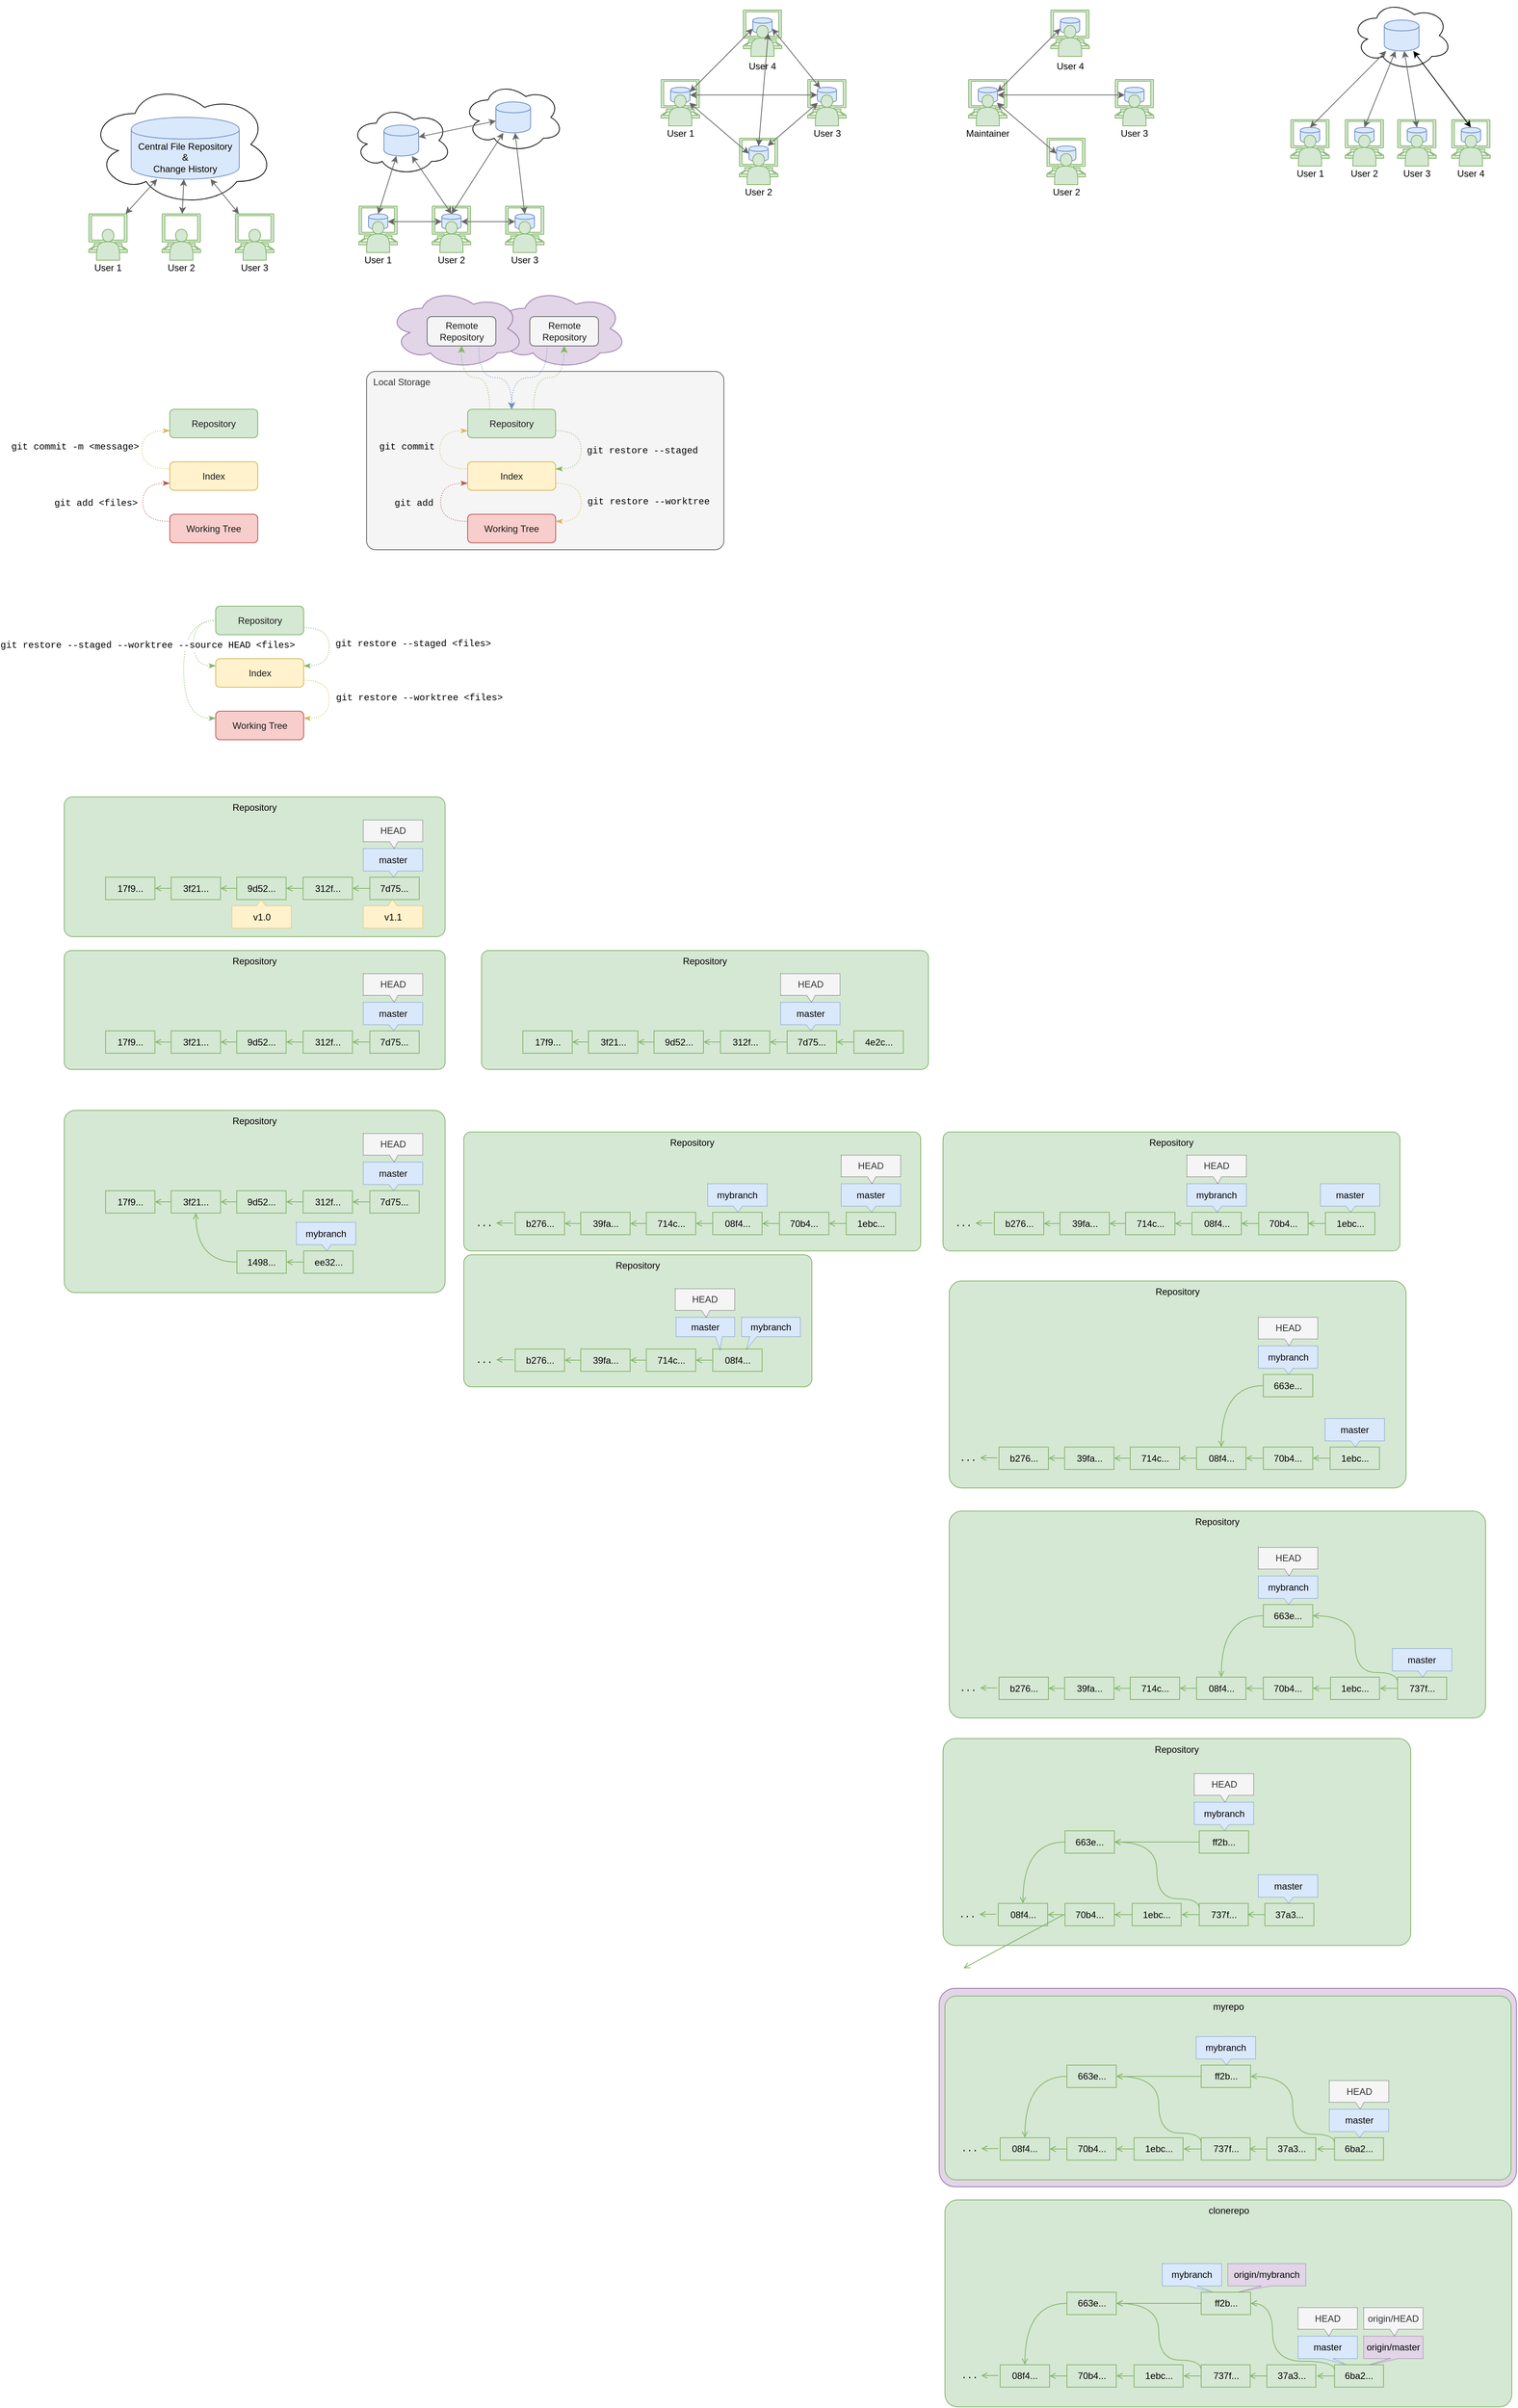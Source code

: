 <mxfile version="12.6.5" type="device"><diagram id="RmfEFJjuDDZlUr3au9W5" name="Page-1"><mxGraphModel dx="946" dy="1080" grid="0" gridSize="10" guides="1" tooltips="1" connect="1" arrows="1" fold="1" page="0" pageScale="1" pageWidth="850" pageHeight="1100" math="0" shadow="0"><root><mxCell id="0"/><mxCell id="1" parent="0"/><mxCell id="qHfezzVZ509OWmRNFqfh-228" value="" style="rounded=1;whiteSpace=wrap;html=1;labelBackgroundColor=none;fillColor=#e1d5e7;fontFamily=Courier New;arcSize=8;strokeColor=#9673a6;" vertex="1" parent="1"><mxGeometry x="1242" y="2518" width="748" height="257" as="geometry"/></mxCell><mxCell id="qHfezzVZ509OWmRNFqfh-34" value="" style="group" vertex="1" connectable="0" parent="1"><mxGeometry x="661" y="316" width="176.75" height="105" as="geometry"/></mxCell><mxCell id="qHfezzVZ509OWmRNFqfh-35" value="" style="ellipse;shape=cloud;whiteSpace=wrap;html=1;fillColor=#e1d5e7;strokeColor=#9673a6;" vertex="1" parent="qHfezzVZ509OWmRNFqfh-34"><mxGeometry width="176.75" height="105" as="geometry"/></mxCell><mxCell id="qHfezzVZ509OWmRNFqfh-36" value="&lt;font color=&quot;#1a1a1a&quot;&gt;Remote Repository&lt;br&gt;&lt;/font&gt;" style="rounded=1;whiteSpace=wrap;html=1;fillColor=#f5f5f5;strokeColor=#666666;fontColor=#333333;" vertex="1" parent="qHfezzVZ509OWmRNFqfh-34"><mxGeometry x="50.5" y="37" width="89" height="38" as="geometry"/></mxCell><mxCell id="qHfezzVZ509OWmRNFqfh-32" value="" style="group" vertex="1" connectable="0" parent="1"><mxGeometry x="528" y="316" width="176.75" height="105" as="geometry"/></mxCell><mxCell id="qHfezzVZ509OWmRNFqfh-21" value="" style="ellipse;shape=cloud;whiteSpace=wrap;html=1;fillColor=#e1d5e7;strokeColor=#9673a6;" vertex="1" parent="qHfezzVZ509OWmRNFqfh-32"><mxGeometry width="176.75" height="105" as="geometry"/></mxCell><mxCell id="qHfezzVZ509OWmRNFqfh-29" value="&lt;font color=&quot;#1a1a1a&quot;&gt;Remote Repository&lt;br&gt;&lt;/font&gt;" style="rounded=1;whiteSpace=wrap;html=1;fillColor=#f5f5f5;strokeColor=#666666;fontColor=#333333;" vertex="1" parent="qHfezzVZ509OWmRNFqfh-32"><mxGeometry x="50.5" y="37" width="89" height="38" as="geometry"/></mxCell><mxCell id="qHfezzVZ509OWmRNFqfh-31" value="&lt;font face=&quot;Helvetica&quot;&gt;&amp;nbsp; Local Storage&lt;/font&gt;" style="rounded=1;whiteSpace=wrap;html=1;fontFamily=Courier New;fillColor=#f5f5f5;strokeColor=#666666;fontColor=#333333;align=left;verticalAlign=top;arcSize=5;" vertex="1" parent="1"><mxGeometry x="500" y="424" width="463" height="231" as="geometry"/></mxCell><mxCell id="-sfpWmoczpAokg_JtVX1-36" value="" style="shape=mxgraph.signs.tech.computer;html=1;pointerEvents=1;fillColor=#d5e8d4;strokeColor=#82b366;verticalLabelPosition=bottom;verticalAlign=top;align=center;" parent="1" vertex="1"><mxGeometry x="490" y="210" width="50" height="50" as="geometry"/></mxCell><mxCell id="-sfpWmoczpAokg_JtVX1-1" value="" style="ellipse;shape=cloud;whiteSpace=wrap;html=1;" parent="1" vertex="1"><mxGeometry x="140" y="50" width="240" height="160" as="geometry"/></mxCell><mxCell id="-sfpWmoczpAokg_JtVX1-2" value="Central File Repository&lt;br&gt;&amp;amp;&lt;br&gt;Change History" style="shape=cylinder;whiteSpace=wrap;html=1;boundedLbl=1;backgroundOutline=1;fillColor=#dae8fc;strokeColor=#6c8ebf;" parent="1" vertex="1"><mxGeometry x="195" y="95" width="140" height="80" as="geometry"/></mxCell><mxCell id="-sfpWmoczpAokg_JtVX1-6" value="User 1" style="text;html=1;strokeColor=none;fillColor=none;align=center;verticalAlign=middle;whiteSpace=wrap;rounded=0;" parent="1" vertex="1"><mxGeometry x="145" y="280" width="40" height="20" as="geometry"/></mxCell><mxCell id="-sfpWmoczpAokg_JtVX1-10" value="" style="shape=mxgraph.signs.tech.computer;html=1;pointerEvents=1;fillColor=#d5e8d4;strokeColor=#82b366;verticalLabelPosition=bottom;verticalAlign=top;align=center;" parent="1" vertex="1"><mxGeometry x="140" y="220" width="50" height="50" as="geometry"/></mxCell><mxCell id="-sfpWmoczpAokg_JtVX1-4" value="" style="shape=actor;whiteSpace=wrap;html=1;fillColor=#d5e8d4;strokeColor=#82b366;" parent="1" vertex="1"><mxGeometry x="150" y="240" width="30" height="40" as="geometry"/></mxCell><mxCell id="-sfpWmoczpAokg_JtVX1-23" value="User 2" style="text;html=1;strokeColor=none;fillColor=none;align=center;verticalAlign=middle;whiteSpace=wrap;rounded=0;" parent="1" vertex="1"><mxGeometry x="240" y="280" width="40" height="20" as="geometry"/></mxCell><mxCell id="-sfpWmoczpAokg_JtVX1-24" value="" style="shape=mxgraph.signs.tech.computer;html=1;pointerEvents=1;fillColor=#d5e8d4;strokeColor=#82b366;verticalLabelPosition=bottom;verticalAlign=top;align=center;" parent="1" vertex="1"><mxGeometry x="235" y="220" width="50" height="50" as="geometry"/></mxCell><mxCell id="-sfpWmoczpAokg_JtVX1-25" value="" style="shape=actor;whiteSpace=wrap;html=1;fillColor=#d5e8d4;strokeColor=#82b366;" parent="1" vertex="1"><mxGeometry x="245" y="240" width="30" height="40" as="geometry"/></mxCell><mxCell id="-sfpWmoczpAokg_JtVX1-26" value="User 3" style="text;html=1;strokeColor=none;fillColor=none;align=center;verticalAlign=middle;whiteSpace=wrap;rounded=0;" parent="1" vertex="1"><mxGeometry x="335" y="280" width="40" height="20" as="geometry"/></mxCell><mxCell id="-sfpWmoczpAokg_JtVX1-27" value="" style="shape=mxgraph.signs.tech.computer;html=1;pointerEvents=1;fillColor=#d5e8d4;strokeColor=#82b366;verticalLabelPosition=bottom;verticalAlign=top;align=center;" parent="1" vertex="1"><mxGeometry x="330" y="220" width="50" height="50" as="geometry"/></mxCell><mxCell id="-sfpWmoczpAokg_JtVX1-28" value="" style="shape=actor;whiteSpace=wrap;html=1;fillColor=#d5e8d4;strokeColor=#82b366;" parent="1" vertex="1"><mxGeometry x="340" y="240" width="30" height="40" as="geometry"/></mxCell><mxCell id="-sfpWmoczpAokg_JtVX1-29" value="" style="endArrow=classic;startArrow=classic;html=1;fillColor=#f5f5f5;strokeColor=#666666;" parent="1" source="-sfpWmoczpAokg_JtVX1-10" target="-sfpWmoczpAokg_JtVX1-2" edge="1"><mxGeometry width="50" height="50" relative="1" as="geometry"><mxPoint x="130" y="440" as="sourcePoint"/><mxPoint x="180" y="390" as="targetPoint"/></mxGeometry></mxCell><mxCell id="-sfpWmoczpAokg_JtVX1-30" value="" style="endArrow=classic;startArrow=classic;html=1;fillColor=#f5f5f5;strokeColor=#666666;" parent="1" source="-sfpWmoczpAokg_JtVX1-24" target="-sfpWmoczpAokg_JtVX1-2" edge="1"><mxGeometry width="50" height="50" relative="1" as="geometry"><mxPoint x="185.811" y="310" as="sourcePoint"/><mxPoint x="253.378" y="185" as="targetPoint"/></mxGeometry></mxCell><mxCell id="-sfpWmoczpAokg_JtVX1-31" value="" style="endArrow=classic;startArrow=classic;html=1;fillColor=#f5f5f5;strokeColor=#666666;" parent="1" source="-sfpWmoczpAokg_JtVX1-27" target="-sfpWmoczpAokg_JtVX1-2" edge="1"><mxGeometry width="50" height="50" relative="1" as="geometry"><mxPoint x="270.541" y="310" as="sourcePoint"/><mxPoint x="273.919" y="185" as="targetPoint"/></mxGeometry></mxCell><mxCell id="-sfpWmoczpAokg_JtVX1-34" value="" style="shape=cylinder;whiteSpace=wrap;html=1;boundedLbl=1;backgroundOutline=1;fillColor=#dae8fc;strokeColor=#6c8ebf;" parent="1" vertex="1"><mxGeometry x="502.5" y="220" width="25" height="20" as="geometry"/></mxCell><mxCell id="-sfpWmoczpAokg_JtVX1-35" value="User 1" style="text;html=1;strokeColor=none;fillColor=none;align=center;verticalAlign=middle;whiteSpace=wrap;rounded=0;" parent="1" vertex="1"><mxGeometry x="495" y="270" width="40" height="20" as="geometry"/></mxCell><mxCell id="-sfpWmoczpAokg_JtVX1-37" value="" style="shape=actor;whiteSpace=wrap;html=1;fillColor=#d5e8d4;strokeColor=#82b366;" parent="1" vertex="1"><mxGeometry x="500" y="230" width="30" height="40" as="geometry"/></mxCell><mxCell id="-sfpWmoczpAokg_JtVX1-38" value="User 2" style="text;html=1;strokeColor=none;fillColor=none;align=center;verticalAlign=middle;whiteSpace=wrap;rounded=0;" parent="1" vertex="1"><mxGeometry x="590" y="270" width="40" height="20" as="geometry"/></mxCell><mxCell id="-sfpWmoczpAokg_JtVX1-41" value="User 3" style="text;html=1;strokeColor=none;fillColor=none;align=center;verticalAlign=middle;whiteSpace=wrap;rounded=0;" parent="1" vertex="1"><mxGeometry x="685" y="270" width="40" height="20" as="geometry"/></mxCell><mxCell id="-sfpWmoczpAokg_JtVX1-49" value="" style="ellipse;shape=cloud;whiteSpace=wrap;html=1;" parent="1" vertex="1"><mxGeometry x="480" y="80" width="130" height="90" as="geometry"/></mxCell><mxCell id="-sfpWmoczpAokg_JtVX1-50" value="" style="shape=cylinder;whiteSpace=wrap;html=1;boundedLbl=1;backgroundOutline=1;fillColor=#dae8fc;strokeColor=#6c8ebf;" parent="1" vertex="1"><mxGeometry x="522.5" y="105" width="45" height="40" as="geometry"/></mxCell><mxCell id="-sfpWmoczpAokg_JtVX1-51" value="" style="ellipse;shape=cloud;whiteSpace=wrap;html=1;" parent="1" vertex="1"><mxGeometry x="625" y="50" width="130" height="90" as="geometry"/></mxCell><mxCell id="-sfpWmoczpAokg_JtVX1-52" value="" style="shape=cylinder;whiteSpace=wrap;html=1;boundedLbl=1;backgroundOutline=1;fillColor=#dae8fc;strokeColor=#6c8ebf;" parent="1" vertex="1"><mxGeometry x="667.5" y="75" width="45" height="40" as="geometry"/></mxCell><mxCell id="-sfpWmoczpAokg_JtVX1-53" value="" style="shape=mxgraph.signs.tech.computer;html=1;pointerEvents=1;fillColor=#d5e8d4;strokeColor=#82b366;verticalLabelPosition=bottom;verticalAlign=top;align=center;" parent="1" vertex="1"><mxGeometry x="585" y="210" width="50" height="50" as="geometry"/></mxCell><mxCell id="-sfpWmoczpAokg_JtVX1-54" value="" style="shape=cylinder;whiteSpace=wrap;html=1;boundedLbl=1;backgroundOutline=1;fillColor=#dae8fc;strokeColor=#6c8ebf;" parent="1" vertex="1"><mxGeometry x="597.5" y="220" width="25" height="20" as="geometry"/></mxCell><mxCell id="-sfpWmoczpAokg_JtVX1-55" value="" style="shape=actor;whiteSpace=wrap;html=1;fillColor=#d5e8d4;strokeColor=#82b366;" parent="1" vertex="1"><mxGeometry x="595" y="230" width="30" height="40" as="geometry"/></mxCell><mxCell id="-sfpWmoczpAokg_JtVX1-56" value="" style="shape=mxgraph.signs.tech.computer;html=1;pointerEvents=1;fillColor=#d5e8d4;strokeColor=#82b366;verticalLabelPosition=bottom;verticalAlign=top;align=center;" parent="1" vertex="1"><mxGeometry x="680" y="210" width="50" height="50" as="geometry"/></mxCell><mxCell id="-sfpWmoczpAokg_JtVX1-57" value="" style="shape=cylinder;whiteSpace=wrap;html=1;boundedLbl=1;backgroundOutline=1;fillColor=#dae8fc;strokeColor=#6c8ebf;" parent="1" vertex="1"><mxGeometry x="692.5" y="220" width="25" height="20" as="geometry"/></mxCell><mxCell id="-sfpWmoczpAokg_JtVX1-58" value="" style="shape=actor;whiteSpace=wrap;html=1;fillColor=#d5e8d4;strokeColor=#82b366;" parent="1" vertex="1"><mxGeometry x="690" y="230" width="30" height="40" as="geometry"/></mxCell><mxCell id="-sfpWmoczpAokg_JtVX1-59" value="" style="endArrow=classic;startArrow=classic;html=1;fillColor=#f5f5f5;strokeColor=#666666;" parent="1" source="-sfpWmoczpAokg_JtVX1-50" target="-sfpWmoczpAokg_JtVX1-52" edge="1"><mxGeometry width="50" height="50" relative="1" as="geometry"><mxPoint x="625" y="190" as="sourcePoint"/><mxPoint x="675" y="140" as="targetPoint"/></mxGeometry></mxCell><mxCell id="-sfpWmoczpAokg_JtVX1-60" value="" style="endArrow=classic;startArrow=classic;html=1;fillColor=#f5f5f5;strokeColor=#666666;exitX=0.5;exitY=0;exitDx=0;exitDy=0;" parent="1" source="-sfpWmoczpAokg_JtVX1-57" target="-sfpWmoczpAokg_JtVX1-52" edge="1"><mxGeometry width="50" height="50" relative="1" as="geometry"><mxPoint x="577.5" y="130.345" as="sourcePoint"/><mxPoint x="677.5" y="109.655" as="targetPoint"/></mxGeometry></mxCell><mxCell id="-sfpWmoczpAokg_JtVX1-61" value="" style="endArrow=classic;startArrow=classic;html=1;fillColor=#f5f5f5;strokeColor=#666666;" parent="1" source="-sfpWmoczpAokg_JtVX1-54" target="-sfpWmoczpAokg_JtVX1-57" edge="1"><mxGeometry width="50" height="50" relative="1" as="geometry"><mxPoint x="623" y="180" as="sourcePoint"/><mxPoint x="687.5" y="119.655" as="targetPoint"/></mxGeometry></mxCell><mxCell id="-sfpWmoczpAokg_JtVX1-62" value="" style="endArrow=classic;startArrow=classic;html=1;fillColor=#f5f5f5;strokeColor=#666666;entryX=0;entryY=0.5;entryDx=0;entryDy=0;" parent="1" source="-sfpWmoczpAokg_JtVX1-34" target="-sfpWmoczpAokg_JtVX1-54" edge="1"><mxGeometry width="50" height="50" relative="1" as="geometry"><mxPoint x="632.5" y="240" as="sourcePoint"/><mxPoint x="702.5" y="240" as="targetPoint"/></mxGeometry></mxCell><mxCell id="-sfpWmoczpAokg_JtVX1-63" value="" style="endArrow=classic;startArrow=classic;html=1;fillColor=#f5f5f5;strokeColor=#666666;exitX=0.5;exitY=0;exitDx=0;exitDy=0;" parent="1" source="-sfpWmoczpAokg_JtVX1-54" target="-sfpWmoczpAokg_JtVX1-50" edge="1"><mxGeometry width="50" height="50" relative="1" as="geometry"><mxPoint x="642.5" y="250" as="sourcePoint"/><mxPoint x="712.5" y="250" as="targetPoint"/></mxGeometry></mxCell><mxCell id="-sfpWmoczpAokg_JtVX1-64" value="" style="endArrow=classic;startArrow=classic;html=1;fillColor=#f5f5f5;strokeColor=#666666;entryX=0.5;entryY=0;entryDx=0;entryDy=0;" parent="1" source="-sfpWmoczpAokg_JtVX1-50" target="-sfpWmoczpAokg_JtVX1-34" edge="1"><mxGeometry width="50" height="50" relative="1" as="geometry"><mxPoint x="652.5" y="260" as="sourcePoint"/><mxPoint x="722.5" y="260" as="targetPoint"/></mxGeometry></mxCell><mxCell id="-sfpWmoczpAokg_JtVX1-65" value="" style="endArrow=classic;startArrow=classic;html=1;fillColor=#f5f5f5;strokeColor=#666666;exitX=0.5;exitY=0;exitDx=0;exitDy=0;" parent="1" source="-sfpWmoczpAokg_JtVX1-54" target="-sfpWmoczpAokg_JtVX1-52" edge="1"><mxGeometry width="50" height="50" relative="1" as="geometry"><mxPoint x="662.5" y="270" as="sourcePoint"/><mxPoint x="732.5" y="270" as="targetPoint"/></mxGeometry></mxCell><mxCell id="2" value="&lt;font color=&quot;#1a1a1a&quot;&gt;Working Tree&lt;/font&gt;" style="rounded=1;whiteSpace=wrap;html=1;fillColor=#f8cecc;strokeColor=#b85450;" parent="1" vertex="1"><mxGeometry x="245" y="609" width="114" height="37" as="geometry"/></mxCell><mxCell id="lB7kPELmuPILzCurZkZ--7" style="edgeStyle=orthogonalEdgeStyle;curved=1;rounded=0;orthogonalLoop=1;jettySize=auto;html=1;exitX=0;exitY=0.25;exitDx=0;exitDy=0;entryX=0;entryY=0.75;entryDx=0;entryDy=0;dashed=1;dashPattern=1 2;endArrow=classicThin;endFill=1;fillColor=#fff2cc;strokeColor=#d6b656;" parent="1" source="lB7kPELmuPILzCurZkZ--2" target="lB7kPELmuPILzCurZkZ--3" edge="1"><mxGeometry relative="1" as="geometry"><Array as="points"><mxPoint x="209" y="550"/><mxPoint x="209" y="501"/></Array></mxGeometry></mxCell><mxCell id="lB7kPELmuPILzCurZkZ--8" value="&lt;font&gt;git commit -m &amp;lt;message&amp;gt;&lt;/font&gt;" style="text;html=1;align=center;verticalAlign=middle;resizable=0;points=[];labelBackgroundColor=#ffffff;fontFamily=Courier New;" parent="lB7kPELmuPILzCurZkZ--7" vertex="1" connectable="0"><mxGeometry x="0.188" y="3" relative="1" as="geometry"><mxPoint x="-84" y="7.7" as="offset"/></mxGeometry></mxCell><mxCell id="lB7kPELmuPILzCurZkZ--2" value="&lt;font color=&quot;#1a1a1a&quot;&gt;Index&lt;br&gt;&lt;/font&gt;" style="rounded=1;whiteSpace=wrap;html=1;fillColor=#fff2cc;strokeColor=#d6b656;" parent="1" vertex="1"><mxGeometry x="245" y="541" width="114" height="37" as="geometry"/></mxCell><mxCell id="lB7kPELmuPILzCurZkZ--3" value="&lt;font color=&quot;#1a1a1a&quot;&gt;Repository&lt;br&gt;&lt;/font&gt;" style="rounded=1;whiteSpace=wrap;html=1;fillColor=#d5e8d4;strokeColor=#82b366;" parent="1" vertex="1"><mxGeometry x="245" y="473" width="114" height="37" as="geometry"/></mxCell><mxCell id="lB7kPELmuPILzCurZkZ--5" value="" style="endArrow=classicThin;html=1;exitX=0;exitY=0.25;exitDx=0;exitDy=0;edgeStyle=orthogonalEdgeStyle;curved=1;entryX=0;entryY=0.75;entryDx=0;entryDy=0;dashed=1;dashPattern=1 2;fillColor=#f8cecc;strokeColor=#b85450;endFill=1;" parent="1" source="2" target="lB7kPELmuPILzCurZkZ--2" edge="1"><mxGeometry width="50" height="50" relative="1" as="geometry"><mxPoint x="108" y="487" as="sourcePoint"/><mxPoint x="318" y="351" as="targetPoint"/><Array as="points"><mxPoint x="210" y="618"/><mxPoint x="210" y="569"/></Array></mxGeometry></mxCell><mxCell id="lB7kPELmuPILzCurZkZ--6" value="&lt;font face=&quot;Courier New&quot;&gt;git add &amp;lt;files&amp;gt;&lt;/font&gt;" style="text;html=1;align=center;verticalAlign=middle;resizable=0;points=[];labelBackgroundColor=#ffffff;" parent="lB7kPELmuPILzCurZkZ--5" vertex="1" connectable="0"><mxGeometry x="0.038" y="3" relative="1" as="geometry"><mxPoint x="-58" y="2.5" as="offset"/></mxGeometry></mxCell><mxCell id="lB7kPELmuPILzCurZkZ--28" value="&lt;font color=&quot;#1a1a1a&quot;&gt;Working Tree&lt;/font&gt;" style="rounded=1;whiteSpace=wrap;html=1;fillColor=#f8cecc;strokeColor=#b85450;" parent="1" vertex="1"><mxGeometry x="304.5" y="864" width="114" height="37" as="geometry"/></mxCell><mxCell id="lB7kPELmuPILzCurZkZ--31" style="edgeStyle=orthogonalEdgeStyle;curved=1;rounded=0;orthogonalLoop=1;jettySize=auto;html=1;entryX=1;entryY=0.25;entryDx=0;entryDy=0;dashed=1;dashPattern=1 2;endArrow=classicThin;endFill=1;exitX=1;exitY=0.75;exitDx=0;exitDy=0;fillColor=#fff2cc;strokeColor=#d6b656;" parent="1" source="lB7kPELmuPILzCurZkZ--33" target="lB7kPELmuPILzCurZkZ--28" edge="1"><mxGeometry relative="1" as="geometry"><mxPoint x="439.5" y="815" as="sourcePoint"/><Array as="points"><mxPoint x="451.5" y="824"/><mxPoint x="451.5" y="873"/></Array></mxGeometry></mxCell><mxCell id="lB7kPELmuPILzCurZkZ--32" value="&lt;font face=&quot;Courier New&quot;&gt;git restore --worktree &amp;lt;files&amp;gt;&lt;/font&gt;" style="text;html=1;align=center;verticalAlign=middle;resizable=0;points=[];labelBackgroundColor=#FFFFFF;" parent="lB7kPELmuPILzCurZkZ--31" vertex="1" connectable="0"><mxGeometry x="0.007" relative="1" as="geometry"><mxPoint x="116" y="-2.8" as="offset"/></mxGeometry></mxCell><mxCell id="lB7kPELmuPILzCurZkZ--33" value="&lt;font color=&quot;#1a1a1a&quot;&gt;Index&lt;br&gt;&lt;/font&gt;" style="rounded=1;whiteSpace=wrap;html=1;fillColor=#fff2cc;strokeColor=#d6b656;" parent="1" vertex="1"><mxGeometry x="304.5" y="796" width="114" height="37" as="geometry"/></mxCell><mxCell id="lB7kPELmuPILzCurZkZ--34" style="edgeStyle=orthogonalEdgeStyle;curved=1;rounded=0;orthogonalLoop=1;jettySize=auto;html=1;exitX=1;exitY=0.75;exitDx=0;exitDy=0;entryX=1;entryY=0.25;entryDx=0;entryDy=0;dashed=1;dashPattern=1 2;endArrow=classicThin;endFill=1;fillColor=#d5e8d4;strokeColor=#82b366;" parent="1" source="lB7kPELmuPILzCurZkZ--36" target="lB7kPELmuPILzCurZkZ--33" edge="1"><mxGeometry relative="1" as="geometry"><Array as="points"><mxPoint x="451.5" y="756"/><mxPoint x="451.5" y="805"/></Array></mxGeometry></mxCell><mxCell id="lB7kPELmuPILzCurZkZ--35" value="git restore --staged &amp;lt;files&amp;gt;" style="text;html=1;align=center;verticalAlign=middle;resizable=0;points=[];labelBackgroundColor=#FFFFFF;fontFamily=Courier New;" parent="lB7kPELmuPILzCurZkZ--34" vertex="1" connectable="0"><mxGeometry x="0.034" y="-3" relative="1" as="geometry"><mxPoint x="111" y="-5.8" as="offset"/></mxGeometry></mxCell><mxCell id="lB7kPELmuPILzCurZkZ--39" style="edgeStyle=orthogonalEdgeStyle;curved=1;rounded=0;orthogonalLoop=1;jettySize=auto;html=1;exitX=0;exitY=0.5;exitDx=0;exitDy=0;entryX=0;entryY=0.25;entryDx=0;entryDy=0;dashed=1;dashPattern=1 2;endArrow=classicThin;endFill=1;fontFamily=Courier New;fillColor=#d5e8d4;strokeColor=#82b366;" parent="1" source="lB7kPELmuPILzCurZkZ--36" target="lB7kPELmuPILzCurZkZ--33" edge="1"><mxGeometry relative="1" as="geometry"><Array as="points"><mxPoint x="276" y="747"/><mxPoint x="276" y="805"/></Array></mxGeometry></mxCell><mxCell id="lB7kPELmuPILzCurZkZ--40" style="edgeStyle=orthogonalEdgeStyle;curved=1;rounded=0;orthogonalLoop=1;jettySize=auto;html=1;exitX=0;exitY=0.5;exitDx=0;exitDy=0;entryX=0;entryY=0.25;entryDx=0;entryDy=0;dashed=1;dashPattern=1 2;endArrow=classicThin;endFill=1;fontFamily=Courier New;fillColor=#d5e8d4;strokeColor=#82b366;" parent="1" source="lB7kPELmuPILzCurZkZ--36" target="lB7kPELmuPILzCurZkZ--28" edge="1"><mxGeometry relative="1" as="geometry"><Array as="points"><mxPoint x="263" y="747"/><mxPoint x="263" y="873"/></Array></mxGeometry></mxCell><mxCell id="lB7kPELmuPILzCurZkZ--41" value="git restore --staged --worktree --source HEAD &amp;lt;files&amp;gt;" style="text;html=1;align=center;verticalAlign=middle;resizable=0;points=[];labelBackgroundColor=#ffffff;fontFamily=Courier New;" parent="lB7kPELmuPILzCurZkZ--40" vertex="1" connectable="0"><mxGeometry x="-0.16" y="-1" relative="1" as="geometry"><mxPoint x="-46" y="-14" as="offset"/></mxGeometry></mxCell><mxCell id="lB7kPELmuPILzCurZkZ--36" value="&lt;font color=&quot;#1a1a1a&quot;&gt;Repository&lt;br&gt;&lt;/font&gt;" style="rounded=1;whiteSpace=wrap;html=1;fillColor=#d5e8d4;strokeColor=#82b366;" parent="1" vertex="1"><mxGeometry x="304.5" y="728" width="114" height="37" as="geometry"/></mxCell><mxCell id="lB7kPELmuPILzCurZkZ--42" value="Repository" style="rounded=1;whiteSpace=wrap;html=1;labelBackgroundColor=none;fontFamily=Helvetica;fillColor=#d5e8d4;strokeColor=#82b366;arcSize=6;verticalAlign=top;" parent="1" vertex="1"><mxGeometry x="108.25" y="1174" width="493.5" height="154" as="geometry"/></mxCell><mxCell id="lB7kPELmuPILzCurZkZ--54" value="" style="group" parent="1" vertex="1" connectable="0"><mxGeometry x="161.75" y="1278" width="406.5" height="29" as="geometry"/></mxCell><mxCell id="lB7kPELmuPILzCurZkZ--43" value="17f9..." style="rounded=0;whiteSpace=wrap;html=1;labelBackgroundColor=none;fontFamily=Helvetica;fillColor=#d5e8d4;strokeColor=#82b366;" parent="lB7kPELmuPILzCurZkZ--54" vertex="1"><mxGeometry width="64" height="29" as="geometry"/></mxCell><mxCell id="lB7kPELmuPILzCurZkZ--44" value="3f21..." style="rounded=0;whiteSpace=wrap;html=1;labelBackgroundColor=none;fontFamily=Helvetica;fillColor=#d5e8d4;strokeColor=#82b366;" parent="lB7kPELmuPILzCurZkZ--54" vertex="1"><mxGeometry x="85" width="64" height="29" as="geometry"/></mxCell><mxCell id="lB7kPELmuPILzCurZkZ--51" style="edgeStyle=orthogonalEdgeStyle;curved=1;rounded=0;orthogonalLoop=1;jettySize=auto;html=1;exitX=0;exitY=0.5;exitDx=0;exitDy=0;endArrow=open;endFill=0;fontFamily=Helvetica;fillColor=#d5e8d4;strokeColor=#82b366;" parent="lB7kPELmuPILzCurZkZ--54" source="lB7kPELmuPILzCurZkZ--45" target="lB7kPELmuPILzCurZkZ--44" edge="1"><mxGeometry relative="1" as="geometry"/></mxCell><mxCell id="lB7kPELmuPILzCurZkZ--45" value="9d52..." style="rounded=0;whiteSpace=wrap;html=1;labelBackgroundColor=none;fontFamily=Helvetica;fillColor=#d5e8d4;strokeColor=#82b366;" parent="lB7kPELmuPILzCurZkZ--54" vertex="1"><mxGeometry x="170" width="64" height="29" as="geometry"/></mxCell><mxCell id="lB7kPELmuPILzCurZkZ--52" style="edgeStyle=orthogonalEdgeStyle;curved=1;rounded=0;orthogonalLoop=1;jettySize=auto;html=1;exitX=0;exitY=0.5;exitDx=0;exitDy=0;endArrow=open;endFill=0;fontFamily=Helvetica;fillColor=#d5e8d4;strokeColor=#82b366;" parent="lB7kPELmuPILzCurZkZ--54" source="lB7kPELmuPILzCurZkZ--46" target="lB7kPELmuPILzCurZkZ--45" edge="1"><mxGeometry relative="1" as="geometry"/></mxCell><mxCell id="lB7kPELmuPILzCurZkZ--46" value="312f..." style="rounded=0;whiteSpace=wrap;html=1;labelBackgroundColor=none;fontFamily=Helvetica;fillColor=#d5e8d4;strokeColor=#82b366;" parent="lB7kPELmuPILzCurZkZ--54" vertex="1"><mxGeometry x="256" width="64" height="29" as="geometry"/></mxCell><mxCell id="lB7kPELmuPILzCurZkZ--53" style="edgeStyle=orthogonalEdgeStyle;curved=1;rounded=0;orthogonalLoop=1;jettySize=auto;html=1;exitX=0;exitY=0.5;exitDx=0;exitDy=0;endArrow=open;endFill=0;fontFamily=Helvetica;fillColor=#d5e8d4;strokeColor=#82b366;" parent="lB7kPELmuPILzCurZkZ--54" source="lB7kPELmuPILzCurZkZ--47" target="lB7kPELmuPILzCurZkZ--46" edge="1"><mxGeometry relative="1" as="geometry"/></mxCell><mxCell id="lB7kPELmuPILzCurZkZ--47" value="7d75..." style="rounded=0;whiteSpace=wrap;html=1;labelBackgroundColor=none;fontFamily=Helvetica;fillColor=#d5e8d4;strokeColor=#82b366;" parent="lB7kPELmuPILzCurZkZ--54" vertex="1"><mxGeometry x="342.5" width="64" height="29" as="geometry"/></mxCell><mxCell id="lB7kPELmuPILzCurZkZ--50" value="" style="endArrow=open;html=1;fontFamily=Helvetica;fillColor=#d5e8d4;strokeColor=#82b366;endFill=0;" parent="lB7kPELmuPILzCurZkZ--54" source="lB7kPELmuPILzCurZkZ--44" target="lB7kPELmuPILzCurZkZ--43" edge="1"><mxGeometry width="50" height="50" relative="1" as="geometry"><mxPoint x="-95" y="134" as="sourcePoint"/><mxPoint x="-45" y="84" as="targetPoint"/></mxGeometry></mxCell><mxCell id="lB7kPELmuPILzCurZkZ--58" value="master" style="shape=callout;whiteSpace=wrap;html=1;perimeter=calloutPerimeter;dashed=1;labelBackgroundColor=none;fontFamily=Helvetica;position2=0.51;size=8;position=0.43;base=12;fillColor=#dae8fc;strokeColor=#6c8ebf;dashPattern=1 1;" parent="1" vertex="1"><mxGeometry x="495.75" y="1241" width="77" height="37" as="geometry"/></mxCell><mxCell id="lB7kPELmuPILzCurZkZ--59" value="HEAD" style="shape=callout;whiteSpace=wrap;html=1;perimeter=calloutPerimeter;dashed=1;labelBackgroundColor=none;fontFamily=Helvetica;position2=0.52;size=9;position=0.44;base=11;fillColor=#f5f5f5;strokeColor=#666666;dashPattern=1 1;fontColor=#333333;" parent="1" vertex="1"><mxGeometry x="495.75" y="1204" width="77" height="37" as="geometry"/></mxCell><mxCell id="lB7kPELmuPILzCurZkZ--60" value="Repository" style="rounded=1;whiteSpace=wrap;html=1;labelBackgroundColor=none;fontFamily=Helvetica;fillColor=#d5e8d4;strokeColor=#82b366;arcSize=6;verticalAlign=top;" parent="1" vertex="1"><mxGeometry x="108.25" y="1381" width="493.5" height="236" as="geometry"/></mxCell><mxCell id="lB7kPELmuPILzCurZkZ--61" value="" style="group" parent="1" vertex="1" connectable="0"><mxGeometry x="161.75" y="1485" width="406.5" height="29" as="geometry"/></mxCell><mxCell id="lB7kPELmuPILzCurZkZ--62" value="17f9..." style="rounded=0;whiteSpace=wrap;html=1;labelBackgroundColor=none;fontFamily=Helvetica;fillColor=#d5e8d4;strokeColor=#82b366;" parent="lB7kPELmuPILzCurZkZ--61" vertex="1"><mxGeometry width="64" height="29" as="geometry"/></mxCell><mxCell id="lB7kPELmuPILzCurZkZ--63" value="3f21..." style="rounded=0;whiteSpace=wrap;html=1;labelBackgroundColor=none;fontFamily=Helvetica;fillColor=#d5e8d4;strokeColor=#82b366;" parent="lB7kPELmuPILzCurZkZ--61" vertex="1"><mxGeometry x="85" width="64" height="29" as="geometry"/></mxCell><mxCell id="lB7kPELmuPILzCurZkZ--64" style="edgeStyle=orthogonalEdgeStyle;curved=1;rounded=0;orthogonalLoop=1;jettySize=auto;html=1;exitX=0;exitY=0.5;exitDx=0;exitDy=0;endArrow=open;endFill=0;fontFamily=Helvetica;fillColor=#d5e8d4;strokeColor=#82b366;" parent="lB7kPELmuPILzCurZkZ--61" source="lB7kPELmuPILzCurZkZ--65" target="lB7kPELmuPILzCurZkZ--63" edge="1"><mxGeometry relative="1" as="geometry"/></mxCell><mxCell id="lB7kPELmuPILzCurZkZ--65" value="9d52..." style="rounded=0;whiteSpace=wrap;html=1;labelBackgroundColor=none;fontFamily=Helvetica;fillColor=#d5e8d4;strokeColor=#82b366;" parent="lB7kPELmuPILzCurZkZ--61" vertex="1"><mxGeometry x="170" width="64" height="29" as="geometry"/></mxCell><mxCell id="lB7kPELmuPILzCurZkZ--66" style="edgeStyle=orthogonalEdgeStyle;curved=1;rounded=0;orthogonalLoop=1;jettySize=auto;html=1;exitX=0;exitY=0.5;exitDx=0;exitDy=0;endArrow=open;endFill=0;fontFamily=Helvetica;fillColor=#d5e8d4;strokeColor=#82b366;" parent="lB7kPELmuPILzCurZkZ--61" source="lB7kPELmuPILzCurZkZ--67" target="lB7kPELmuPILzCurZkZ--65" edge="1"><mxGeometry relative="1" as="geometry"/></mxCell><mxCell id="lB7kPELmuPILzCurZkZ--67" value="312f..." style="rounded=0;whiteSpace=wrap;html=1;labelBackgroundColor=none;fontFamily=Helvetica;fillColor=#d5e8d4;strokeColor=#82b366;" parent="lB7kPELmuPILzCurZkZ--61" vertex="1"><mxGeometry x="256" width="64" height="29" as="geometry"/></mxCell><mxCell id="lB7kPELmuPILzCurZkZ--68" style="edgeStyle=orthogonalEdgeStyle;curved=1;rounded=0;orthogonalLoop=1;jettySize=auto;html=1;exitX=0;exitY=0.5;exitDx=0;exitDy=0;endArrow=open;endFill=0;fontFamily=Helvetica;fillColor=#d5e8d4;strokeColor=#82b366;" parent="lB7kPELmuPILzCurZkZ--61" source="lB7kPELmuPILzCurZkZ--69" target="lB7kPELmuPILzCurZkZ--67" edge="1"><mxGeometry relative="1" as="geometry"/></mxCell><mxCell id="lB7kPELmuPILzCurZkZ--69" value="7d75..." style="rounded=0;whiteSpace=wrap;html=1;labelBackgroundColor=none;fontFamily=Helvetica;fillColor=#d5e8d4;strokeColor=#82b366;" parent="lB7kPELmuPILzCurZkZ--61" vertex="1"><mxGeometry x="342.5" width="64" height="29" as="geometry"/></mxCell><mxCell id="lB7kPELmuPILzCurZkZ--70" value="" style="endArrow=open;html=1;fontFamily=Helvetica;fillColor=#d5e8d4;strokeColor=#82b366;endFill=0;" parent="lB7kPELmuPILzCurZkZ--61" source="lB7kPELmuPILzCurZkZ--63" target="lB7kPELmuPILzCurZkZ--62" edge="1"><mxGeometry width="50" height="50" relative="1" as="geometry"><mxPoint x="-95" y="134" as="sourcePoint"/><mxPoint x="-45" y="84" as="targetPoint"/></mxGeometry></mxCell><mxCell id="lB7kPELmuPILzCurZkZ--71" value="master" style="shape=callout;whiteSpace=wrap;html=1;perimeter=calloutPerimeter;dashed=1;labelBackgroundColor=none;fontFamily=Helvetica;position2=0.51;size=8;position=0.43;base=12;fillColor=#dae8fc;strokeColor=#6c8ebf;dashPattern=1 1;" parent="1" vertex="1"><mxGeometry x="495.75" y="1448" width="77" height="37" as="geometry"/></mxCell><mxCell id="lB7kPELmuPILzCurZkZ--72" value="HEAD" style="shape=callout;whiteSpace=wrap;html=1;perimeter=calloutPerimeter;dashed=1;labelBackgroundColor=none;fontFamily=Helvetica;position2=0.52;size=9;position=0.44;base=11;fillColor=#f5f5f5;strokeColor=#666666;dashPattern=1 1;fontColor=#333333;" parent="1" vertex="1"><mxGeometry x="495.75" y="1411" width="77" height="37" as="geometry"/></mxCell><mxCell id="lB7kPELmuPILzCurZkZ--73" style="edgeStyle=orthogonalEdgeStyle;curved=1;rounded=0;orthogonalLoop=1;jettySize=auto;html=1;exitX=0;exitY=0.5;exitDx=0;exitDy=0;endArrow=open;endFill=0;fontFamily=Helvetica;fillColor=#d5e8d4;strokeColor=#82b366;" parent="1" source="lB7kPELmuPILzCurZkZ--74" target="lB7kPELmuPILzCurZkZ--63" edge="1"><mxGeometry relative="1" as="geometry"><mxPoint x="310" y="1577.5" as="targetPoint"/></mxGeometry></mxCell><mxCell id="lB7kPELmuPILzCurZkZ--74" value="1498..." style="rounded=0;whiteSpace=wrap;html=1;labelBackgroundColor=none;fontFamily=Helvetica;fillColor=#d5e8d4;strokeColor=#82b366;" parent="1" vertex="1"><mxGeometry x="332" y="1563" width="64" height="29" as="geometry"/></mxCell><mxCell id="lB7kPELmuPILzCurZkZ--75" style="edgeStyle=orthogonalEdgeStyle;curved=1;rounded=0;orthogonalLoop=1;jettySize=auto;html=1;exitX=0;exitY=0.5;exitDx=0;exitDy=0;endArrow=open;endFill=0;fontFamily=Helvetica;fillColor=#d5e8d4;strokeColor=#82b366;" parent="1" source="lB7kPELmuPILzCurZkZ--76" target="lB7kPELmuPILzCurZkZ--74" edge="1"><mxGeometry relative="1" as="geometry"/></mxCell><mxCell id="lB7kPELmuPILzCurZkZ--76" value="ee32..." style="rounded=0;whiteSpace=wrap;html=1;labelBackgroundColor=none;fontFamily=Helvetica;fillColor=#d5e8d4;strokeColor=#82b366;" parent="1" vertex="1"><mxGeometry x="418.5" y="1563" width="64" height="29" as="geometry"/></mxCell><mxCell id="lB7kPELmuPILzCurZkZ--79" value="mybranch" style="shape=callout;whiteSpace=wrap;html=1;perimeter=calloutPerimeter;dashed=1;labelBackgroundColor=none;fontFamily=Helvetica;position2=0.51;size=8;position=0.43;base=12;fillColor=#dae8fc;strokeColor=#6c8ebf;dashPattern=1 1;" parent="1" vertex="1"><mxGeometry x="409" y="1526" width="77" height="37" as="geometry"/></mxCell><mxCell id="lB7kPELmuPILzCurZkZ--80" value="Repository" style="rounded=1;whiteSpace=wrap;html=1;labelBackgroundColor=none;fontFamily=Helvetica;fillColor=#d5e8d4;strokeColor=#82b366;arcSize=6;verticalAlign=top;" parent="1" vertex="1"><mxGeometry x="649" y="1174" width="579" height="154" as="geometry"/></mxCell><mxCell id="lB7kPELmuPILzCurZkZ--81" value="" style="group" parent="1" vertex="1" connectable="0"><mxGeometry x="702.5" y="1278" width="406.5" height="29" as="geometry"/></mxCell><mxCell id="lB7kPELmuPILzCurZkZ--82" value="17f9..." style="rounded=0;whiteSpace=wrap;html=1;labelBackgroundColor=none;fontFamily=Helvetica;fillColor=#d5e8d4;strokeColor=#82b366;" parent="lB7kPELmuPILzCurZkZ--81" vertex="1"><mxGeometry width="64" height="29" as="geometry"/></mxCell><mxCell id="lB7kPELmuPILzCurZkZ--83" value="3f21..." style="rounded=0;whiteSpace=wrap;html=1;labelBackgroundColor=none;fontFamily=Helvetica;fillColor=#d5e8d4;strokeColor=#82b366;" parent="lB7kPELmuPILzCurZkZ--81" vertex="1"><mxGeometry x="85" width="64" height="29" as="geometry"/></mxCell><mxCell id="lB7kPELmuPILzCurZkZ--84" style="edgeStyle=orthogonalEdgeStyle;curved=1;rounded=0;orthogonalLoop=1;jettySize=auto;html=1;exitX=0;exitY=0.5;exitDx=0;exitDy=0;endArrow=open;endFill=0;fontFamily=Helvetica;fillColor=#d5e8d4;strokeColor=#82b366;" parent="lB7kPELmuPILzCurZkZ--81" source="lB7kPELmuPILzCurZkZ--85" target="lB7kPELmuPILzCurZkZ--83" edge="1"><mxGeometry relative="1" as="geometry"/></mxCell><mxCell id="lB7kPELmuPILzCurZkZ--85" value="9d52..." style="rounded=0;whiteSpace=wrap;html=1;labelBackgroundColor=none;fontFamily=Helvetica;fillColor=#d5e8d4;strokeColor=#82b366;" parent="lB7kPELmuPILzCurZkZ--81" vertex="1"><mxGeometry x="170" width="64" height="29" as="geometry"/></mxCell><mxCell id="lB7kPELmuPILzCurZkZ--86" style="edgeStyle=orthogonalEdgeStyle;curved=1;rounded=0;orthogonalLoop=1;jettySize=auto;html=1;exitX=0;exitY=0.5;exitDx=0;exitDy=0;endArrow=open;endFill=0;fontFamily=Helvetica;fillColor=#d5e8d4;strokeColor=#82b366;" parent="lB7kPELmuPILzCurZkZ--81" source="lB7kPELmuPILzCurZkZ--87" target="lB7kPELmuPILzCurZkZ--85" edge="1"><mxGeometry relative="1" as="geometry"/></mxCell><mxCell id="lB7kPELmuPILzCurZkZ--87" value="312f..." style="rounded=0;whiteSpace=wrap;html=1;labelBackgroundColor=none;fontFamily=Helvetica;fillColor=#d5e8d4;strokeColor=#82b366;" parent="lB7kPELmuPILzCurZkZ--81" vertex="1"><mxGeometry x="256" width="64" height="29" as="geometry"/></mxCell><mxCell id="lB7kPELmuPILzCurZkZ--88" style="edgeStyle=orthogonalEdgeStyle;curved=1;rounded=0;orthogonalLoop=1;jettySize=auto;html=1;exitX=0;exitY=0.5;exitDx=0;exitDy=0;endArrow=open;endFill=0;fontFamily=Helvetica;fillColor=#d5e8d4;strokeColor=#82b366;" parent="lB7kPELmuPILzCurZkZ--81" source="lB7kPELmuPILzCurZkZ--89" target="lB7kPELmuPILzCurZkZ--87" edge="1"><mxGeometry relative="1" as="geometry"/></mxCell><mxCell id="lB7kPELmuPILzCurZkZ--89" value="7d75..." style="rounded=0;whiteSpace=wrap;html=1;labelBackgroundColor=none;fontFamily=Helvetica;fillColor=#d5e8d4;strokeColor=#82b366;" parent="lB7kPELmuPILzCurZkZ--81" vertex="1"><mxGeometry x="342.5" width="64" height="29" as="geometry"/></mxCell><mxCell id="lB7kPELmuPILzCurZkZ--90" value="" style="endArrow=open;html=1;fontFamily=Helvetica;fillColor=#d5e8d4;strokeColor=#82b366;endFill=0;" parent="lB7kPELmuPILzCurZkZ--81" source="lB7kPELmuPILzCurZkZ--83" target="lB7kPELmuPILzCurZkZ--82" edge="1"><mxGeometry width="50" height="50" relative="1" as="geometry"><mxPoint x="-95" y="134" as="sourcePoint"/><mxPoint x="-45" y="84" as="targetPoint"/></mxGeometry></mxCell><mxCell id="lB7kPELmuPILzCurZkZ--91" value="master" style="shape=callout;whiteSpace=wrap;html=1;perimeter=calloutPerimeter;dashed=1;labelBackgroundColor=none;fontFamily=Helvetica;position2=0.51;size=8;position=0.43;base=12;fillColor=#dae8fc;strokeColor=#6c8ebf;dashPattern=1 1;" parent="1" vertex="1"><mxGeometry x="1036.5" y="1241" width="77" height="37" as="geometry"/></mxCell><mxCell id="lB7kPELmuPILzCurZkZ--92" value="HEAD" style="shape=callout;whiteSpace=wrap;html=1;perimeter=calloutPerimeter;dashed=1;labelBackgroundColor=none;fontFamily=Helvetica;position2=0.52;size=9;position=0.44;base=11;fillColor=#f5f5f5;strokeColor=#666666;dashPattern=1 1;fontColor=#333333;" parent="1" vertex="1"><mxGeometry x="1036.5" y="1204" width="77" height="37" as="geometry"/></mxCell><mxCell id="lB7kPELmuPILzCurZkZ--93" style="edgeStyle=orthogonalEdgeStyle;curved=1;rounded=0;orthogonalLoop=1;jettySize=auto;html=1;exitX=0;exitY=0.5;exitDx=0;exitDy=0;endArrow=open;endFill=0;fontFamily=Helvetica;fillColor=#d5e8d4;strokeColor=#82b366;" parent="1" source="lB7kPELmuPILzCurZkZ--94" edge="1"><mxGeometry relative="1" as="geometry"><mxPoint x="1109" y="1292.5" as="targetPoint"/></mxGeometry></mxCell><mxCell id="lB7kPELmuPILzCurZkZ--94" value="4e2c..." style="rounded=0;whiteSpace=wrap;html=1;labelBackgroundColor=none;fontFamily=Helvetica;fillColor=#d5e8d4;strokeColor=#82b366;" parent="1" vertex="1"><mxGeometry x="1131.5" y="1278" width="64" height="29" as="geometry"/></mxCell><mxCell id="n37HViYtfCLaFrlO6Y5P-2" value="Repository" style="rounded=1;whiteSpace=wrap;html=1;labelBackgroundColor=none;fontFamily=Helvetica;fillColor=#d5e8d4;strokeColor=#82b366;arcSize=6;verticalAlign=top;" parent="1" vertex="1"><mxGeometry x="108.25" y="975" width="493.5" height="181" as="geometry"/></mxCell><mxCell id="n37HViYtfCLaFrlO6Y5P-3" value="" style="group" parent="1" vertex="1" connectable="0"><mxGeometry x="161.75" y="1079" width="406.5" height="29" as="geometry"/></mxCell><mxCell id="n37HViYtfCLaFrlO6Y5P-4" value="17f9..." style="rounded=0;whiteSpace=wrap;html=1;labelBackgroundColor=none;fontFamily=Helvetica;fillColor=#d5e8d4;strokeColor=#82b366;" parent="n37HViYtfCLaFrlO6Y5P-3" vertex="1"><mxGeometry width="64" height="29" as="geometry"/></mxCell><mxCell id="n37HViYtfCLaFrlO6Y5P-5" value="3f21..." style="rounded=0;whiteSpace=wrap;html=1;labelBackgroundColor=none;fontFamily=Helvetica;fillColor=#d5e8d4;strokeColor=#82b366;" parent="n37HViYtfCLaFrlO6Y5P-3" vertex="1"><mxGeometry x="85" width="64" height="29" as="geometry"/></mxCell><mxCell id="n37HViYtfCLaFrlO6Y5P-6" style="edgeStyle=orthogonalEdgeStyle;curved=1;rounded=0;orthogonalLoop=1;jettySize=auto;html=1;exitX=0;exitY=0.5;exitDx=0;exitDy=0;endArrow=open;endFill=0;fontFamily=Helvetica;fillColor=#d5e8d4;strokeColor=#82b366;" parent="n37HViYtfCLaFrlO6Y5P-3" source="n37HViYtfCLaFrlO6Y5P-7" target="n37HViYtfCLaFrlO6Y5P-5" edge="1"><mxGeometry relative="1" as="geometry"/></mxCell><mxCell id="n37HViYtfCLaFrlO6Y5P-7" value="9d52..." style="rounded=0;whiteSpace=wrap;html=1;labelBackgroundColor=none;fontFamily=Helvetica;fillColor=#d5e8d4;strokeColor=#82b366;" parent="n37HViYtfCLaFrlO6Y5P-3" vertex="1"><mxGeometry x="170" width="64" height="29" as="geometry"/></mxCell><mxCell id="n37HViYtfCLaFrlO6Y5P-8" style="edgeStyle=orthogonalEdgeStyle;curved=1;rounded=0;orthogonalLoop=1;jettySize=auto;html=1;exitX=0;exitY=0.5;exitDx=0;exitDy=0;endArrow=open;endFill=0;fontFamily=Helvetica;fillColor=#d5e8d4;strokeColor=#82b366;" parent="n37HViYtfCLaFrlO6Y5P-3" source="n37HViYtfCLaFrlO6Y5P-9" target="n37HViYtfCLaFrlO6Y5P-7" edge="1"><mxGeometry relative="1" as="geometry"/></mxCell><mxCell id="n37HViYtfCLaFrlO6Y5P-9" value="312f..." style="rounded=0;whiteSpace=wrap;html=1;labelBackgroundColor=none;fontFamily=Helvetica;fillColor=#d5e8d4;strokeColor=#82b366;" parent="n37HViYtfCLaFrlO6Y5P-3" vertex="1"><mxGeometry x="256" width="64" height="29" as="geometry"/></mxCell><mxCell id="n37HViYtfCLaFrlO6Y5P-10" style="edgeStyle=orthogonalEdgeStyle;curved=1;rounded=0;orthogonalLoop=1;jettySize=auto;html=1;exitX=0;exitY=0.5;exitDx=0;exitDy=0;endArrow=open;endFill=0;fontFamily=Helvetica;fillColor=#d5e8d4;strokeColor=#82b366;" parent="n37HViYtfCLaFrlO6Y5P-3" source="n37HViYtfCLaFrlO6Y5P-11" target="n37HViYtfCLaFrlO6Y5P-9" edge="1"><mxGeometry relative="1" as="geometry"/></mxCell><mxCell id="n37HViYtfCLaFrlO6Y5P-11" value="7d75..." style="rounded=0;whiteSpace=wrap;html=1;labelBackgroundColor=none;fontFamily=Helvetica;fillColor=#d5e8d4;strokeColor=#82b366;" parent="n37HViYtfCLaFrlO6Y5P-3" vertex="1"><mxGeometry x="342.5" width="64" height="29" as="geometry"/></mxCell><mxCell id="n37HViYtfCLaFrlO6Y5P-12" value="" style="endArrow=open;html=1;fontFamily=Helvetica;fillColor=#d5e8d4;strokeColor=#82b366;endFill=0;" parent="n37HViYtfCLaFrlO6Y5P-3" source="n37HViYtfCLaFrlO6Y5P-5" target="n37HViYtfCLaFrlO6Y5P-4" edge="1"><mxGeometry width="50" height="50" relative="1" as="geometry"><mxPoint x="-95" y="134" as="sourcePoint"/><mxPoint x="-45" y="84" as="targetPoint"/></mxGeometry></mxCell><mxCell id="n37HViYtfCLaFrlO6Y5P-13" value="master" style="shape=callout;whiteSpace=wrap;html=1;perimeter=calloutPerimeter;dashed=1;labelBackgroundColor=none;fontFamily=Helvetica;position2=0.51;size=8;position=0.43;base=12;fillColor=#dae8fc;strokeColor=#6c8ebf;dashPattern=1 1;" parent="1" vertex="1"><mxGeometry x="495.75" y="1042" width="77" height="37" as="geometry"/></mxCell><mxCell id="n37HViYtfCLaFrlO6Y5P-14" value="HEAD" style="shape=callout;whiteSpace=wrap;html=1;perimeter=calloutPerimeter;dashed=1;labelBackgroundColor=none;fontFamily=Helvetica;position2=0.52;size=9;position=0.44;base=11;fillColor=#f5f5f5;strokeColor=#666666;dashPattern=1 1;fontColor=#333333;" parent="1" vertex="1"><mxGeometry x="495.75" y="1005" width="77" height="37" as="geometry"/></mxCell><mxCell id="n37HViYtfCLaFrlO6Y5P-15" value="v1.0" style="shape=callout;whiteSpace=wrap;html=1;perimeter=calloutPerimeter;dashed=1;labelBackgroundColor=none;fontFamily=Helvetica;position2=0.51;size=8;position=0.43;base=12;fillColor=#fff2cc;strokeColor=#d6b656;dashPattern=1 1;direction=west;" parent="1" vertex="1"><mxGeometry x="325.5" y="1108" width="77" height="37" as="geometry"/></mxCell><mxCell id="n37HViYtfCLaFrlO6Y5P-17" value="v1.1" style="shape=callout;whiteSpace=wrap;html=1;perimeter=calloutPerimeter;dashed=1;labelBackgroundColor=none;fontFamily=Helvetica;position2=0.51;size=8;position=0.43;base=12;fillColor=#fff2cc;strokeColor=#d6b656;dashPattern=1 1;direction=west;" parent="1" vertex="1"><mxGeometry x="495.75" y="1108" width="77" height="37" as="geometry"/></mxCell><mxCell id="qHfezzVZ509OWmRNFqfh-2" value="&lt;font color=&quot;#1a1a1a&quot;&gt;Working Tree&lt;/font&gt;" style="rounded=1;whiteSpace=wrap;html=1;fillColor=#f8cecc;strokeColor=#b85450;" vertex="1" parent="1"><mxGeometry x="631" y="609" width="114" height="37" as="geometry"/></mxCell><mxCell id="qHfezzVZ509OWmRNFqfh-3" style="edgeStyle=orthogonalEdgeStyle;curved=1;rounded=0;orthogonalLoop=1;jettySize=auto;html=1;exitX=0;exitY=0.25;exitDx=0;exitDy=0;entryX=0;entryY=0.75;entryDx=0;entryDy=0;dashed=1;dashPattern=1 2;endArrow=classicThin;endFill=1;fillColor=#fff2cc;strokeColor=#d6b656;" edge="1" parent="1" source="qHfezzVZ509OWmRNFqfh-5" target="qHfezzVZ509OWmRNFqfh-6"><mxGeometry relative="1" as="geometry"><Array as="points"><mxPoint x="595" y="550"/><mxPoint x="595" y="501"/></Array></mxGeometry></mxCell><mxCell id="qHfezzVZ509OWmRNFqfh-4" value="&lt;font&gt;git commit&lt;/font&gt;" style="text;html=1;align=center;verticalAlign=middle;resizable=0;points=[];labelBackgroundColor=none;fontFamily=Courier New;" vertex="1" connectable="0" parent="qHfezzVZ509OWmRNFqfh-3"><mxGeometry x="0.188" y="3" relative="1" as="geometry"><mxPoint x="-40" y="7.7" as="offset"/></mxGeometry></mxCell><mxCell id="qHfezzVZ509OWmRNFqfh-5" value="&lt;font color=&quot;#1a1a1a&quot;&gt;Index&lt;br&gt;&lt;/font&gt;" style="rounded=1;whiteSpace=wrap;html=1;fillColor=#fff2cc;strokeColor=#d6b656;" vertex="1" parent="1"><mxGeometry x="631" y="541" width="114" height="37" as="geometry"/></mxCell><mxCell id="qHfezzVZ509OWmRNFqfh-23" style="edgeStyle=orthogonalEdgeStyle;curved=1;rounded=0;orthogonalLoop=1;jettySize=auto;html=1;exitX=0.25;exitY=0;exitDx=0;exitDy=0;fillColor=#d5e8d4;strokeColor=#82b366;dashed=1;dashPattern=1 2;" edge="1" parent="1" source="qHfezzVZ509OWmRNFqfh-6" target="qHfezzVZ509OWmRNFqfh-29"><mxGeometry relative="1" as="geometry"/></mxCell><mxCell id="qHfezzVZ509OWmRNFqfh-38" style="edgeStyle=orthogonalEdgeStyle;curved=1;rounded=0;orthogonalLoop=1;jettySize=auto;html=1;exitX=0.75;exitY=0;exitDx=0;exitDy=0;entryX=0.5;entryY=1;entryDx=0;entryDy=0;dashed=1;dashPattern=1 2;fontFamily=Courier New;fillColor=#d5e8d4;strokeColor=#82b366;" edge="1" parent="1" source="qHfezzVZ509OWmRNFqfh-6" target="qHfezzVZ509OWmRNFqfh-36"><mxGeometry relative="1" as="geometry"/></mxCell><mxCell id="qHfezzVZ509OWmRNFqfh-6" value="&lt;font color=&quot;#1a1a1a&quot;&gt;Repository&lt;br&gt;&lt;/font&gt;" style="rounded=1;whiteSpace=wrap;html=1;fillColor=#d5e8d4;strokeColor=#82b366;" vertex="1" parent="1"><mxGeometry x="631" y="473" width="114" height="37" as="geometry"/></mxCell><mxCell id="qHfezzVZ509OWmRNFqfh-7" value="" style="endArrow=classicThin;html=1;exitX=0;exitY=0.25;exitDx=0;exitDy=0;edgeStyle=orthogonalEdgeStyle;curved=1;entryX=0;entryY=0.75;entryDx=0;entryDy=0;dashed=1;dashPattern=1 2;fillColor=#f8cecc;strokeColor=#b85450;endFill=1;" edge="1" parent="1" source="qHfezzVZ509OWmRNFqfh-2" target="qHfezzVZ509OWmRNFqfh-5"><mxGeometry width="50" height="50" relative="1" as="geometry"><mxPoint x="494" y="487" as="sourcePoint"/><mxPoint x="704" y="351" as="targetPoint"/><Array as="points"><mxPoint x="596" y="618"/><mxPoint x="596" y="569"/></Array></mxGeometry></mxCell><mxCell id="qHfezzVZ509OWmRNFqfh-8" value="&lt;font face=&quot;Courier New&quot;&gt;git add&lt;/font&gt;" style="text;html=1;align=center;verticalAlign=middle;resizable=0;points=[];labelBackgroundColor=none;" vertex="1" connectable="0" parent="qHfezzVZ509OWmRNFqfh-7"><mxGeometry x="0.038" y="3" relative="1" as="geometry"><mxPoint x="-32" y="2.5" as="offset"/></mxGeometry></mxCell><mxCell id="qHfezzVZ509OWmRNFqfh-17" style="edgeStyle=orthogonalEdgeStyle;curved=1;rounded=0;orthogonalLoop=1;jettySize=auto;html=1;entryX=1;entryY=0.25;entryDx=0;entryDy=0;dashed=1;dashPattern=1 2;endArrow=classicThin;endFill=1;exitX=1;exitY=0.75;exitDx=0;exitDy=0;fillColor=#fff2cc;strokeColor=#d6b656;" edge="1" parent="1"><mxGeometry relative="1" as="geometry"><mxPoint x="745" y="568.72" as="sourcePoint"/><Array as="points"><mxPoint x="778" y="568.97"/><mxPoint x="778" y="617.97"/></Array><mxPoint x="745" y="618.22" as="targetPoint"/></mxGeometry></mxCell><mxCell id="qHfezzVZ509OWmRNFqfh-18" value="&lt;font face=&quot;Courier New&quot;&gt;git restore --worktree&lt;/font&gt;" style="text;html=1;align=center;verticalAlign=middle;resizable=0;points=[];labelBackgroundColor=none;" vertex="1" connectable="0" parent="qHfezzVZ509OWmRNFqfh-17"><mxGeometry x="0.007" relative="1" as="geometry"><mxPoint x="87" y="-1.7" as="offset"/></mxGeometry></mxCell><mxCell id="qHfezzVZ509OWmRNFqfh-19" style="edgeStyle=orthogonalEdgeStyle;curved=1;rounded=0;orthogonalLoop=1;jettySize=auto;html=1;exitX=1;exitY=0.75;exitDx=0;exitDy=0;entryX=1;entryY=0.25;entryDx=0;entryDy=0;dashed=1;dashPattern=1 2;endArrow=classicThin;endFill=1;fillColor=#d5e8d4;strokeColor=#82b366;" edge="1" parent="1"><mxGeometry relative="1" as="geometry"><Array as="points"><mxPoint x="778" y="500.97"/><mxPoint x="778" y="549.97"/></Array><mxPoint x="745" y="500.72" as="sourcePoint"/><mxPoint x="745" y="550.22" as="targetPoint"/></mxGeometry></mxCell><mxCell id="qHfezzVZ509OWmRNFqfh-20" value="git restore --staged" style="text;html=1;align=center;verticalAlign=middle;resizable=0;points=[];labelBackgroundColor=none;fontFamily=Courier New;" vertex="1" connectable="0" parent="qHfezzVZ509OWmRNFqfh-19"><mxGeometry x="0.034" y="-3" relative="1" as="geometry"><mxPoint x="82" y="-0.7" as="offset"/></mxGeometry></mxCell><mxCell id="qHfezzVZ509OWmRNFqfh-24" style="edgeStyle=orthogonalEdgeStyle;curved=1;rounded=0;orthogonalLoop=1;jettySize=auto;html=1;exitX=0.75;exitY=1;exitDx=0;exitDy=0;fillColor=#dae8fc;strokeColor=#6c8ebf;dashed=1;dashPattern=1 2;entryX=0.5;entryY=0;entryDx=0;entryDy=0;" edge="1" parent="1" source="qHfezzVZ509OWmRNFqfh-29" target="qHfezzVZ509OWmRNFqfh-6"><mxGeometry relative="1" as="geometry"/></mxCell><mxCell id="qHfezzVZ509OWmRNFqfh-37" style="edgeStyle=orthogonalEdgeStyle;curved=1;rounded=0;orthogonalLoop=1;jettySize=auto;html=1;exitX=0.25;exitY=1;exitDx=0;exitDy=0;entryX=0.5;entryY=0;entryDx=0;entryDy=0;dashed=1;dashPattern=1 2;fontFamily=Courier New;fillColor=#dae8fc;strokeColor=#6c8ebf;" edge="1" parent="1" source="qHfezzVZ509OWmRNFqfh-36" target="qHfezzVZ509OWmRNFqfh-6"><mxGeometry relative="1" as="geometry"/></mxCell><mxCell id="qHfezzVZ509OWmRNFqfh-40" value="Repository" style="rounded=1;whiteSpace=wrap;html=1;labelBackgroundColor=none;fontFamily=Helvetica;fillColor=#d5e8d4;strokeColor=#82b366;arcSize=6;verticalAlign=top;" vertex="1" parent="1"><mxGeometry x="626" y="1409" width="592" height="154" as="geometry"/></mxCell><mxCell id="qHfezzVZ509OWmRNFqfh-41" value="" style="group" vertex="1" connectable="0" parent="1"><mxGeometry x="692.5" y="1513" width="406.5" height="29" as="geometry"/></mxCell><mxCell id="qHfezzVZ509OWmRNFqfh-42" value="b276..." style="rounded=0;whiteSpace=wrap;html=1;labelBackgroundColor=none;fontFamily=Helvetica;fillColor=#d5e8d4;strokeColor=#82b366;" vertex="1" parent="qHfezzVZ509OWmRNFqfh-41"><mxGeometry width="64" height="29" as="geometry"/></mxCell><mxCell id="qHfezzVZ509OWmRNFqfh-43" value="39fa..." style="rounded=0;whiteSpace=wrap;html=1;labelBackgroundColor=none;fontFamily=Helvetica;fillColor=#d5e8d4;strokeColor=#82b366;" vertex="1" parent="qHfezzVZ509OWmRNFqfh-41"><mxGeometry x="85" width="64" height="29" as="geometry"/></mxCell><mxCell id="qHfezzVZ509OWmRNFqfh-44" style="edgeStyle=orthogonalEdgeStyle;curved=1;rounded=0;orthogonalLoop=1;jettySize=auto;html=1;exitX=0;exitY=0.5;exitDx=0;exitDy=0;endArrow=open;endFill=0;fontFamily=Helvetica;fillColor=#d5e8d4;strokeColor=#82b366;" edge="1" parent="qHfezzVZ509OWmRNFqfh-41" source="qHfezzVZ509OWmRNFqfh-45" target="qHfezzVZ509OWmRNFqfh-43"><mxGeometry relative="1" as="geometry"/></mxCell><mxCell id="qHfezzVZ509OWmRNFqfh-45" value="714c..." style="rounded=0;whiteSpace=wrap;html=1;labelBackgroundColor=none;fontFamily=Helvetica;fillColor=#d5e8d4;strokeColor=#82b366;" vertex="1" parent="qHfezzVZ509OWmRNFqfh-41"><mxGeometry x="170" width="64" height="29" as="geometry"/></mxCell><mxCell id="qHfezzVZ509OWmRNFqfh-46" style="edgeStyle=orthogonalEdgeStyle;curved=1;rounded=0;orthogonalLoop=1;jettySize=auto;html=1;exitX=0;exitY=0.5;exitDx=0;exitDy=0;endArrow=open;endFill=0;fontFamily=Helvetica;fillColor=#d5e8d4;strokeColor=#82b366;" edge="1" parent="qHfezzVZ509OWmRNFqfh-41" source="qHfezzVZ509OWmRNFqfh-47" target="qHfezzVZ509OWmRNFqfh-45"><mxGeometry relative="1" as="geometry"/></mxCell><mxCell id="qHfezzVZ509OWmRNFqfh-47" value="08f4..." style="rounded=0;whiteSpace=wrap;html=1;labelBackgroundColor=none;fontFamily=Helvetica;fillColor=#d5e8d4;strokeColor=#82b366;" vertex="1" parent="qHfezzVZ509OWmRNFqfh-41"><mxGeometry x="256" width="64" height="29" as="geometry"/></mxCell><mxCell id="qHfezzVZ509OWmRNFqfh-48" style="edgeStyle=orthogonalEdgeStyle;curved=1;rounded=0;orthogonalLoop=1;jettySize=auto;html=1;exitX=0;exitY=0.5;exitDx=0;exitDy=0;endArrow=open;endFill=0;fontFamily=Helvetica;fillColor=#d5e8d4;strokeColor=#82b366;" edge="1" parent="qHfezzVZ509OWmRNFqfh-41" source="qHfezzVZ509OWmRNFqfh-49" target="qHfezzVZ509OWmRNFqfh-47"><mxGeometry relative="1" as="geometry"/></mxCell><mxCell id="qHfezzVZ509OWmRNFqfh-49" value="70b4..." style="rounded=0;whiteSpace=wrap;html=1;labelBackgroundColor=none;fontFamily=Helvetica;fillColor=#d5e8d4;strokeColor=#82b366;" vertex="1" parent="qHfezzVZ509OWmRNFqfh-41"><mxGeometry x="342.5" width="64" height="29" as="geometry"/></mxCell><mxCell id="qHfezzVZ509OWmRNFqfh-50" value="" style="endArrow=open;html=1;fontFamily=Helvetica;fillColor=#d5e8d4;strokeColor=#82b366;endFill=0;" edge="1" parent="qHfezzVZ509OWmRNFqfh-41" source="qHfezzVZ509OWmRNFqfh-43" target="qHfezzVZ509OWmRNFqfh-42"><mxGeometry width="50" height="50" relative="1" as="geometry"><mxPoint x="-95" y="134" as="sourcePoint"/><mxPoint x="-45" y="84" as="targetPoint"/></mxGeometry></mxCell><mxCell id="qHfezzVZ509OWmRNFqfh-51" value="master" style="shape=callout;whiteSpace=wrap;html=1;perimeter=calloutPerimeter;dashed=1;labelBackgroundColor=none;fontFamily=Helvetica;position2=0.51;size=8;position=0.43;base=12;fillColor=#dae8fc;strokeColor=#6c8ebf;dashPattern=1 1;" vertex="1" parent="1"><mxGeometry x="1115" y="1476" width="77" height="37" as="geometry"/></mxCell><mxCell id="qHfezzVZ509OWmRNFqfh-52" value="HEAD" style="shape=callout;whiteSpace=wrap;html=1;perimeter=calloutPerimeter;dashed=1;labelBackgroundColor=none;fontFamily=Helvetica;position2=0.52;size=9;position=0.44;base=11;fillColor=#f5f5f5;strokeColor=#666666;dashPattern=1 1;fontColor=#333333;" vertex="1" parent="1"><mxGeometry x="1115" y="1439" width="77" height="37" as="geometry"/></mxCell><mxCell id="qHfezzVZ509OWmRNFqfh-53" style="edgeStyle=orthogonalEdgeStyle;curved=1;rounded=0;orthogonalLoop=1;jettySize=auto;html=1;exitX=0;exitY=0.5;exitDx=0;exitDy=0;endArrow=open;endFill=0;fontFamily=Helvetica;fillColor=#d5e8d4;strokeColor=#82b366;" edge="1" parent="1" source="qHfezzVZ509OWmRNFqfh-54"><mxGeometry relative="1" as="geometry"><mxPoint x="1099" y="1527.5" as="targetPoint"/></mxGeometry></mxCell><mxCell id="qHfezzVZ509OWmRNFqfh-54" value="1ebc..." style="rounded=0;whiteSpace=wrap;html=1;labelBackgroundColor=none;fontFamily=Helvetica;fillColor=#d5e8d4;strokeColor=#82b366;" vertex="1" parent="1"><mxGeometry x="1121.5" y="1513" width="64" height="29" as="geometry"/></mxCell><mxCell id="qHfezzVZ509OWmRNFqfh-55" value="" style="endArrow=open;html=1;fontFamily=Helvetica;fillColor=#d5e8d4;strokeColor=#82b366;endFill=0;" edge="1" parent="1"><mxGeometry width="50" height="50" relative="1" as="geometry"><mxPoint x="690" y="1527" as="sourcePoint"/><mxPoint x="668" y="1527" as="targetPoint"/></mxGeometry></mxCell><mxCell id="qHfezzVZ509OWmRNFqfh-58" value="...&lt;br&gt;" style="text;html=1;align=center;verticalAlign=middle;resizable=0;points=[];labelBackgroundColor=none;fontFamily=Courier New;" vertex="1" connectable="0" parent="qHfezzVZ509OWmRNFqfh-55"><mxGeometry x="-0.273" y="2" relative="1" as="geometry"><mxPoint x="-30" y="-1.5" as="offset"/></mxGeometry></mxCell><mxCell id="qHfezzVZ509OWmRNFqfh-59" value="mybranch" style="shape=callout;whiteSpace=wrap;html=1;perimeter=calloutPerimeter;dashed=1;labelBackgroundColor=none;fontFamily=Helvetica;position2=0.51;size=8;position=0.43;base=12;fillColor=#dae8fc;strokeColor=#6c8ebf;dashPattern=1 1;" vertex="1" parent="1"><mxGeometry x="942" y="1476" width="77" height="37" as="geometry"/></mxCell><mxCell id="qHfezzVZ509OWmRNFqfh-61" value="Repository" style="rounded=1;whiteSpace=wrap;html=1;labelBackgroundColor=none;fontFamily=Helvetica;fillColor=#d5e8d4;strokeColor=#82b366;arcSize=6;verticalAlign=top;" vertex="1" parent="1"><mxGeometry x="626" y="1568" width="451" height="171" as="geometry"/></mxCell><mxCell id="qHfezzVZ509OWmRNFqfh-62" value="" style="group" vertex="1" connectable="0" parent="1"><mxGeometry x="692.5" y="1690" width="406.5" height="29" as="geometry"/></mxCell><mxCell id="qHfezzVZ509OWmRNFqfh-63" value="b276..." style="rounded=0;whiteSpace=wrap;html=1;labelBackgroundColor=none;fontFamily=Helvetica;fillColor=#d5e8d4;strokeColor=#82b366;" vertex="1" parent="qHfezzVZ509OWmRNFqfh-62"><mxGeometry width="64" height="29" as="geometry"/></mxCell><mxCell id="qHfezzVZ509OWmRNFqfh-64" value="39fa..." style="rounded=0;whiteSpace=wrap;html=1;labelBackgroundColor=none;fontFamily=Helvetica;fillColor=#d5e8d4;strokeColor=#82b366;" vertex="1" parent="qHfezzVZ509OWmRNFqfh-62"><mxGeometry x="85" width="64" height="29" as="geometry"/></mxCell><mxCell id="qHfezzVZ509OWmRNFqfh-65" style="edgeStyle=orthogonalEdgeStyle;curved=1;rounded=0;orthogonalLoop=1;jettySize=auto;html=1;exitX=0;exitY=0.5;exitDx=0;exitDy=0;endArrow=open;endFill=0;fontFamily=Helvetica;fillColor=#d5e8d4;strokeColor=#82b366;" edge="1" parent="qHfezzVZ509OWmRNFqfh-62" source="qHfezzVZ509OWmRNFqfh-66" target="qHfezzVZ509OWmRNFqfh-64"><mxGeometry relative="1" as="geometry"/></mxCell><mxCell id="qHfezzVZ509OWmRNFqfh-66" value="714c..." style="rounded=0;whiteSpace=wrap;html=1;labelBackgroundColor=none;fontFamily=Helvetica;fillColor=#d5e8d4;strokeColor=#82b366;" vertex="1" parent="qHfezzVZ509OWmRNFqfh-62"><mxGeometry x="170" width="64" height="29" as="geometry"/></mxCell><mxCell id="qHfezzVZ509OWmRNFqfh-67" style="edgeStyle=orthogonalEdgeStyle;curved=1;rounded=0;orthogonalLoop=1;jettySize=auto;html=1;exitX=0;exitY=0.5;exitDx=0;exitDy=0;endArrow=open;endFill=0;fontFamily=Helvetica;fillColor=#d5e8d4;strokeColor=#82b366;" edge="1" parent="qHfezzVZ509OWmRNFqfh-62" source="qHfezzVZ509OWmRNFqfh-68" target="qHfezzVZ509OWmRNFqfh-66"><mxGeometry relative="1" as="geometry"/></mxCell><mxCell id="qHfezzVZ509OWmRNFqfh-68" value="08f4..." style="rounded=0;whiteSpace=wrap;html=1;labelBackgroundColor=none;fontFamily=Helvetica;fillColor=#d5e8d4;strokeColor=#82b366;" vertex="1" parent="qHfezzVZ509OWmRNFqfh-62"><mxGeometry x="256" width="64" height="29" as="geometry"/></mxCell><mxCell id="qHfezzVZ509OWmRNFqfh-71" value="" style="endArrow=open;html=1;fontFamily=Helvetica;fillColor=#d5e8d4;strokeColor=#82b366;endFill=0;" edge="1" parent="qHfezzVZ509OWmRNFqfh-62" source="qHfezzVZ509OWmRNFqfh-64" target="qHfezzVZ509OWmRNFqfh-63"><mxGeometry width="50" height="50" relative="1" as="geometry"><mxPoint x="-95" y="134" as="sourcePoint"/><mxPoint x="-45" y="84" as="targetPoint"/></mxGeometry></mxCell><mxCell id="qHfezzVZ509OWmRNFqfh-72" value="master" style="shape=callout;whiteSpace=wrap;html=1;perimeter=calloutPerimeter;dashed=1;labelBackgroundColor=none;fontFamily=Helvetica;position2=0.75;size=17;position=0.67;base=9;fillColor=#dae8fc;strokeColor=#6c8ebf;dashPattern=1 1;" vertex="1" parent="1"><mxGeometry x="901" y="1649" width="76" height="42" as="geometry"/></mxCell><mxCell id="qHfezzVZ509OWmRNFqfh-73" value="HEAD" style="shape=callout;whiteSpace=wrap;html=1;perimeter=calloutPerimeter;dashed=1;labelBackgroundColor=none;fontFamily=Helvetica;position2=0.52;size=9;position=0.44;base=11;fillColor=#f5f5f5;strokeColor=#666666;dashPattern=1 1;fontColor=#333333;" vertex="1" parent="1"><mxGeometry x="900" y="1612" width="77" height="37" as="geometry"/></mxCell><mxCell id="qHfezzVZ509OWmRNFqfh-76" value="" style="endArrow=open;html=1;fontFamily=Helvetica;fillColor=#d5e8d4;strokeColor=#82b366;endFill=0;" edge="1" parent="1"><mxGeometry width="50" height="50" relative="1" as="geometry"><mxPoint x="690" y="1704" as="sourcePoint"/><mxPoint x="668" y="1704" as="targetPoint"/></mxGeometry></mxCell><mxCell id="qHfezzVZ509OWmRNFqfh-77" value="...&lt;br&gt;" style="text;html=1;align=center;verticalAlign=middle;resizable=0;points=[];labelBackgroundColor=none;fontFamily=Courier New;" vertex="1" connectable="0" parent="qHfezzVZ509OWmRNFqfh-76"><mxGeometry x="-0.273" y="2" relative="1" as="geometry"><mxPoint x="-30" y="-1.5" as="offset"/></mxGeometry></mxCell><mxCell id="qHfezzVZ509OWmRNFqfh-79" value="mybranch" style="shape=callout;whiteSpace=wrap;html=1;perimeter=calloutPerimeter;dashed=1;labelBackgroundColor=none;fontFamily=Helvetica;position2=0.08;size=17;position=0.14;base=9;fillColor=#dae8fc;strokeColor=#6c8ebf;dashPattern=1 1;" vertex="1" parent="1"><mxGeometry x="986" y="1649" width="76" height="42" as="geometry"/></mxCell><mxCell id="qHfezzVZ509OWmRNFqfh-80" value="Repository" style="rounded=1;whiteSpace=wrap;html=1;labelBackgroundColor=none;fontFamily=Helvetica;fillColor=#d5e8d4;strokeColor=#82b366;arcSize=6;verticalAlign=top;" vertex="1" parent="1"><mxGeometry x="1247" y="1409" width="592" height="154" as="geometry"/></mxCell><mxCell id="qHfezzVZ509OWmRNFqfh-81" value="" style="group" vertex="1" connectable="0" parent="1"><mxGeometry x="1313.5" y="1513" width="406.5" height="29" as="geometry"/></mxCell><mxCell id="qHfezzVZ509OWmRNFqfh-82" value="b276..." style="rounded=0;whiteSpace=wrap;html=1;labelBackgroundColor=none;fontFamily=Helvetica;fillColor=#d5e8d4;strokeColor=#82b366;" vertex="1" parent="qHfezzVZ509OWmRNFqfh-81"><mxGeometry width="64" height="29" as="geometry"/></mxCell><mxCell id="qHfezzVZ509OWmRNFqfh-83" value="39fa..." style="rounded=0;whiteSpace=wrap;html=1;labelBackgroundColor=none;fontFamily=Helvetica;fillColor=#d5e8d4;strokeColor=#82b366;" vertex="1" parent="qHfezzVZ509OWmRNFqfh-81"><mxGeometry x="85" width="64" height="29" as="geometry"/></mxCell><mxCell id="qHfezzVZ509OWmRNFqfh-84" style="edgeStyle=orthogonalEdgeStyle;curved=1;rounded=0;orthogonalLoop=1;jettySize=auto;html=1;exitX=0;exitY=0.5;exitDx=0;exitDy=0;endArrow=open;endFill=0;fontFamily=Helvetica;fillColor=#d5e8d4;strokeColor=#82b366;" edge="1" parent="qHfezzVZ509OWmRNFqfh-81" source="qHfezzVZ509OWmRNFqfh-85" target="qHfezzVZ509OWmRNFqfh-83"><mxGeometry relative="1" as="geometry"/></mxCell><mxCell id="qHfezzVZ509OWmRNFqfh-85" value="714c..." style="rounded=0;whiteSpace=wrap;html=1;labelBackgroundColor=none;fontFamily=Helvetica;fillColor=#d5e8d4;strokeColor=#82b366;" vertex="1" parent="qHfezzVZ509OWmRNFqfh-81"><mxGeometry x="170" width="64" height="29" as="geometry"/></mxCell><mxCell id="qHfezzVZ509OWmRNFqfh-86" style="edgeStyle=orthogonalEdgeStyle;curved=1;rounded=0;orthogonalLoop=1;jettySize=auto;html=1;exitX=0;exitY=0.5;exitDx=0;exitDy=0;endArrow=open;endFill=0;fontFamily=Helvetica;fillColor=#d5e8d4;strokeColor=#82b366;" edge="1" parent="qHfezzVZ509OWmRNFqfh-81" source="qHfezzVZ509OWmRNFqfh-87" target="qHfezzVZ509OWmRNFqfh-85"><mxGeometry relative="1" as="geometry"/></mxCell><mxCell id="qHfezzVZ509OWmRNFqfh-87" value="08f4..." style="rounded=0;whiteSpace=wrap;html=1;labelBackgroundColor=none;fontFamily=Helvetica;fillColor=#d5e8d4;strokeColor=#82b366;" vertex="1" parent="qHfezzVZ509OWmRNFqfh-81"><mxGeometry x="256" width="64" height="29" as="geometry"/></mxCell><mxCell id="qHfezzVZ509OWmRNFqfh-88" style="edgeStyle=orthogonalEdgeStyle;curved=1;rounded=0;orthogonalLoop=1;jettySize=auto;html=1;exitX=0;exitY=0.5;exitDx=0;exitDy=0;endArrow=open;endFill=0;fontFamily=Helvetica;fillColor=#d5e8d4;strokeColor=#82b366;" edge="1" parent="qHfezzVZ509OWmRNFqfh-81" source="qHfezzVZ509OWmRNFqfh-89" target="qHfezzVZ509OWmRNFqfh-87"><mxGeometry relative="1" as="geometry"/></mxCell><mxCell id="qHfezzVZ509OWmRNFqfh-89" value="70b4..." style="rounded=0;whiteSpace=wrap;html=1;labelBackgroundColor=none;fontFamily=Helvetica;fillColor=#d5e8d4;strokeColor=#82b366;" vertex="1" parent="qHfezzVZ509OWmRNFqfh-81"><mxGeometry x="342.5" width="64" height="29" as="geometry"/></mxCell><mxCell id="qHfezzVZ509OWmRNFqfh-90" value="" style="endArrow=open;html=1;fontFamily=Helvetica;fillColor=#d5e8d4;strokeColor=#82b366;endFill=0;" edge="1" parent="qHfezzVZ509OWmRNFqfh-81" source="qHfezzVZ509OWmRNFqfh-83" target="qHfezzVZ509OWmRNFqfh-82"><mxGeometry width="50" height="50" relative="1" as="geometry"><mxPoint x="-95" y="134" as="sourcePoint"/><mxPoint x="-45" y="84" as="targetPoint"/></mxGeometry></mxCell><mxCell id="qHfezzVZ509OWmRNFqfh-91" value="master" style="shape=callout;whiteSpace=wrap;html=1;perimeter=calloutPerimeter;dashed=1;labelBackgroundColor=none;fontFamily=Helvetica;position2=0.51;size=8;position=0.43;base=12;fillColor=#dae8fc;strokeColor=#6c8ebf;dashPattern=1 1;" vertex="1" parent="1"><mxGeometry x="1736" y="1476" width="77" height="37" as="geometry"/></mxCell><mxCell id="qHfezzVZ509OWmRNFqfh-92" value="HEAD" style="shape=callout;whiteSpace=wrap;html=1;perimeter=calloutPerimeter;dashed=1;labelBackgroundColor=none;fontFamily=Helvetica;position2=0.52;size=9;position=0.44;base=11;fillColor=#f5f5f5;strokeColor=#666666;dashPattern=1 1;fontColor=#333333;" vertex="1" parent="1"><mxGeometry x="1563" y="1439" width="77" height="37" as="geometry"/></mxCell><mxCell id="qHfezzVZ509OWmRNFqfh-93" style="edgeStyle=orthogonalEdgeStyle;curved=1;rounded=0;orthogonalLoop=1;jettySize=auto;html=1;exitX=0;exitY=0.5;exitDx=0;exitDy=0;endArrow=open;endFill=0;fontFamily=Helvetica;fillColor=#d5e8d4;strokeColor=#82b366;" edge="1" parent="1" source="qHfezzVZ509OWmRNFqfh-94"><mxGeometry relative="1" as="geometry"><mxPoint x="1720" y="1527.5" as="targetPoint"/></mxGeometry></mxCell><mxCell id="qHfezzVZ509OWmRNFqfh-94" value="1ebc..." style="rounded=0;whiteSpace=wrap;html=1;labelBackgroundColor=none;fontFamily=Helvetica;fillColor=#d5e8d4;strokeColor=#82b366;" vertex="1" parent="1"><mxGeometry x="1742.5" y="1513" width="64" height="29" as="geometry"/></mxCell><mxCell id="qHfezzVZ509OWmRNFqfh-95" value="" style="endArrow=open;html=1;fontFamily=Helvetica;fillColor=#d5e8d4;strokeColor=#82b366;endFill=0;" edge="1" parent="1"><mxGeometry width="50" height="50" relative="1" as="geometry"><mxPoint x="1311" y="1527" as="sourcePoint"/><mxPoint x="1289" y="1527" as="targetPoint"/></mxGeometry></mxCell><mxCell id="qHfezzVZ509OWmRNFqfh-96" value="...&lt;br&gt;" style="text;html=1;align=center;verticalAlign=middle;resizable=0;points=[];labelBackgroundColor=none;fontFamily=Courier New;" vertex="1" connectable="0" parent="qHfezzVZ509OWmRNFqfh-95"><mxGeometry x="-0.273" y="2" relative="1" as="geometry"><mxPoint x="-30" y="-1.5" as="offset"/></mxGeometry></mxCell><mxCell id="qHfezzVZ509OWmRNFqfh-97" value="mybranch" style="shape=callout;whiteSpace=wrap;html=1;perimeter=calloutPerimeter;dashed=1;labelBackgroundColor=none;fontFamily=Helvetica;position2=0.51;size=8;position=0.43;base=12;fillColor=#dae8fc;strokeColor=#6c8ebf;dashPattern=1 1;" vertex="1" parent="1"><mxGeometry x="1563" y="1476" width="77" height="37" as="geometry"/></mxCell><mxCell id="qHfezzVZ509OWmRNFqfh-99" value="Repository" style="rounded=1;whiteSpace=wrap;html=1;labelBackgroundColor=none;fontFamily=Helvetica;fillColor=#d5e8d4;strokeColor=#82b366;arcSize=6;verticalAlign=top;" vertex="1" parent="1"><mxGeometry x="1255" y="1602" width="592" height="268" as="geometry"/></mxCell><mxCell id="qHfezzVZ509OWmRNFqfh-100" value="" style="group" vertex="1" connectable="0" parent="1"><mxGeometry x="1319.5" y="1817" width="406.5" height="29" as="geometry"/></mxCell><mxCell id="qHfezzVZ509OWmRNFqfh-101" value="b276..." style="rounded=0;whiteSpace=wrap;html=1;labelBackgroundColor=none;fontFamily=Helvetica;fillColor=#d5e8d4;strokeColor=#82b366;" vertex="1" parent="qHfezzVZ509OWmRNFqfh-100"><mxGeometry width="64" height="29" as="geometry"/></mxCell><mxCell id="qHfezzVZ509OWmRNFqfh-102" value="39fa..." style="rounded=0;whiteSpace=wrap;html=1;labelBackgroundColor=none;fontFamily=Helvetica;fillColor=#d5e8d4;strokeColor=#82b366;" vertex="1" parent="qHfezzVZ509OWmRNFqfh-100"><mxGeometry x="85" width="64" height="29" as="geometry"/></mxCell><mxCell id="qHfezzVZ509OWmRNFqfh-103" style="edgeStyle=orthogonalEdgeStyle;curved=1;rounded=0;orthogonalLoop=1;jettySize=auto;html=1;exitX=0;exitY=0.5;exitDx=0;exitDy=0;endArrow=open;endFill=0;fontFamily=Helvetica;fillColor=#d5e8d4;strokeColor=#82b366;" edge="1" parent="qHfezzVZ509OWmRNFqfh-100" source="qHfezzVZ509OWmRNFqfh-104" target="qHfezzVZ509OWmRNFqfh-102"><mxGeometry relative="1" as="geometry"/></mxCell><mxCell id="qHfezzVZ509OWmRNFqfh-104" value="714c..." style="rounded=0;whiteSpace=wrap;html=1;labelBackgroundColor=none;fontFamily=Helvetica;fillColor=#d5e8d4;strokeColor=#82b366;" vertex="1" parent="qHfezzVZ509OWmRNFqfh-100"><mxGeometry x="170" width="64" height="29" as="geometry"/></mxCell><mxCell id="qHfezzVZ509OWmRNFqfh-105" style="edgeStyle=orthogonalEdgeStyle;curved=1;rounded=0;orthogonalLoop=1;jettySize=auto;html=1;exitX=0;exitY=0.5;exitDx=0;exitDy=0;endArrow=open;endFill=0;fontFamily=Helvetica;fillColor=#d5e8d4;strokeColor=#82b366;" edge="1" parent="qHfezzVZ509OWmRNFqfh-100" source="qHfezzVZ509OWmRNFqfh-106" target="qHfezzVZ509OWmRNFqfh-104"><mxGeometry relative="1" as="geometry"/></mxCell><mxCell id="qHfezzVZ509OWmRNFqfh-106" value="08f4..." style="rounded=0;whiteSpace=wrap;html=1;labelBackgroundColor=none;fontFamily=Helvetica;fillColor=#d5e8d4;strokeColor=#82b366;" vertex="1" parent="qHfezzVZ509OWmRNFqfh-100"><mxGeometry x="256" width="64" height="29" as="geometry"/></mxCell><mxCell id="qHfezzVZ509OWmRNFqfh-107" style="edgeStyle=orthogonalEdgeStyle;curved=1;rounded=0;orthogonalLoop=1;jettySize=auto;html=1;exitX=0;exitY=0.5;exitDx=0;exitDy=0;endArrow=open;endFill=0;fontFamily=Helvetica;fillColor=#d5e8d4;strokeColor=#82b366;" edge="1" parent="qHfezzVZ509OWmRNFqfh-100" source="qHfezzVZ509OWmRNFqfh-108" target="qHfezzVZ509OWmRNFqfh-106"><mxGeometry relative="1" as="geometry"/></mxCell><mxCell id="qHfezzVZ509OWmRNFqfh-108" value="70b4..." style="rounded=0;whiteSpace=wrap;html=1;labelBackgroundColor=none;fontFamily=Helvetica;fillColor=#d5e8d4;strokeColor=#82b366;" vertex="1" parent="qHfezzVZ509OWmRNFqfh-100"><mxGeometry x="342.5" width="64" height="29" as="geometry"/></mxCell><mxCell id="qHfezzVZ509OWmRNFqfh-109" value="" style="endArrow=open;html=1;fontFamily=Helvetica;fillColor=#d5e8d4;strokeColor=#82b366;endFill=0;" edge="1" parent="qHfezzVZ509OWmRNFqfh-100" source="qHfezzVZ509OWmRNFqfh-102" target="qHfezzVZ509OWmRNFqfh-101"><mxGeometry width="50" height="50" relative="1" as="geometry"><mxPoint x="-95" y="134" as="sourcePoint"/><mxPoint x="-45" y="84" as="targetPoint"/></mxGeometry></mxCell><mxCell id="qHfezzVZ509OWmRNFqfh-110" value="master" style="shape=callout;whiteSpace=wrap;html=1;perimeter=calloutPerimeter;dashed=1;labelBackgroundColor=none;fontFamily=Helvetica;position2=0.51;size=8;position=0.43;base=12;fillColor=#dae8fc;strokeColor=#6c8ebf;dashPattern=1 1;" vertex="1" parent="1"><mxGeometry x="1742" y="1780" width="77" height="37" as="geometry"/></mxCell><mxCell id="qHfezzVZ509OWmRNFqfh-111" value="HEAD" style="shape=callout;whiteSpace=wrap;html=1;perimeter=calloutPerimeter;dashed=1;labelBackgroundColor=none;fontFamily=Helvetica;position2=0.52;size=9;position=0.44;base=11;fillColor=#f5f5f5;strokeColor=#666666;dashPattern=1 1;fontColor=#333333;" vertex="1" parent="1"><mxGeometry x="1655.5" y="1649" width="77" height="37" as="geometry"/></mxCell><mxCell id="qHfezzVZ509OWmRNFqfh-112" style="edgeStyle=orthogonalEdgeStyle;curved=1;rounded=0;orthogonalLoop=1;jettySize=auto;html=1;exitX=0;exitY=0.5;exitDx=0;exitDy=0;endArrow=open;endFill=0;fontFamily=Helvetica;fillColor=#d5e8d4;strokeColor=#82b366;" edge="1" parent="1" source="qHfezzVZ509OWmRNFqfh-113"><mxGeometry relative="1" as="geometry"><mxPoint x="1726" y="1831.5" as="targetPoint"/></mxGeometry></mxCell><mxCell id="qHfezzVZ509OWmRNFqfh-113" value="1ebc..." style="rounded=0;whiteSpace=wrap;html=1;labelBackgroundColor=none;fontFamily=Helvetica;fillColor=#d5e8d4;strokeColor=#82b366;" vertex="1" parent="1"><mxGeometry x="1748.5" y="1817" width="64" height="29" as="geometry"/></mxCell><mxCell id="qHfezzVZ509OWmRNFqfh-114" value="" style="endArrow=open;html=1;fontFamily=Helvetica;fillColor=#d5e8d4;strokeColor=#82b366;endFill=0;" edge="1" parent="1"><mxGeometry width="50" height="50" relative="1" as="geometry"><mxPoint x="1317" y="1831" as="sourcePoint"/><mxPoint x="1295" y="1831" as="targetPoint"/></mxGeometry></mxCell><mxCell id="qHfezzVZ509OWmRNFqfh-115" value="...&lt;br&gt;" style="text;html=1;align=center;verticalAlign=middle;resizable=0;points=[];labelBackgroundColor=none;fontFamily=Courier New;" vertex="1" connectable="0" parent="qHfezzVZ509OWmRNFqfh-114"><mxGeometry x="-0.273" y="2" relative="1" as="geometry"><mxPoint x="-30" y="-1.5" as="offset"/></mxGeometry></mxCell><mxCell id="qHfezzVZ509OWmRNFqfh-116" value="mybranch" style="shape=callout;whiteSpace=wrap;html=1;perimeter=calloutPerimeter;dashed=1;labelBackgroundColor=none;fontFamily=Helvetica;position2=0.51;size=8;position=0.43;base=12;fillColor=#dae8fc;strokeColor=#6c8ebf;dashPattern=1 1;" vertex="1" parent="1"><mxGeometry x="1655.5" y="1686" width="77" height="37" as="geometry"/></mxCell><mxCell id="qHfezzVZ509OWmRNFqfh-118" style="edgeStyle=orthogonalEdgeStyle;curved=1;rounded=0;orthogonalLoop=1;jettySize=auto;html=1;exitX=0;exitY=0.5;exitDx=0;exitDy=0;fontFamily=Courier New;endArrow=open;endFill=0;fillColor=#d5e8d4;strokeColor=#82b366;" edge="1" parent="1" source="qHfezzVZ509OWmRNFqfh-117" target="qHfezzVZ509OWmRNFqfh-106"><mxGeometry relative="1" as="geometry"/></mxCell><mxCell id="qHfezzVZ509OWmRNFqfh-117" value="663e..." style="rounded=0;whiteSpace=wrap;html=1;labelBackgroundColor=none;fontFamily=Helvetica;fillColor=#d5e8d4;strokeColor=#82b366;" vertex="1" parent="1"><mxGeometry x="1662" y="1723" width="64" height="29" as="geometry"/></mxCell><mxCell id="qHfezzVZ509OWmRNFqfh-120" value="Repository" style="rounded=1;whiteSpace=wrap;html=1;labelBackgroundColor=none;fontFamily=Helvetica;fillColor=#d5e8d4;strokeColor=#82b366;arcSize=6;verticalAlign=top;" vertex="1" parent="1"><mxGeometry x="1255" y="1900" width="695" height="268" as="geometry"/></mxCell><mxCell id="qHfezzVZ509OWmRNFqfh-121" value="" style="group" vertex="1" connectable="0" parent="1"><mxGeometry x="1319.5" y="2115" width="406.5" height="29" as="geometry"/></mxCell><mxCell id="qHfezzVZ509OWmRNFqfh-122" value="b276..." style="rounded=0;whiteSpace=wrap;html=1;labelBackgroundColor=none;fontFamily=Helvetica;fillColor=#d5e8d4;strokeColor=#82b366;" vertex="1" parent="qHfezzVZ509OWmRNFqfh-121"><mxGeometry width="64" height="29" as="geometry"/></mxCell><mxCell id="qHfezzVZ509OWmRNFqfh-123" value="39fa..." style="rounded=0;whiteSpace=wrap;html=1;labelBackgroundColor=none;fontFamily=Helvetica;fillColor=#d5e8d4;strokeColor=#82b366;" vertex="1" parent="qHfezzVZ509OWmRNFqfh-121"><mxGeometry x="85" width="64" height="29" as="geometry"/></mxCell><mxCell id="qHfezzVZ509OWmRNFqfh-124" style="edgeStyle=orthogonalEdgeStyle;curved=1;rounded=0;orthogonalLoop=1;jettySize=auto;html=1;exitX=0;exitY=0.5;exitDx=0;exitDy=0;endArrow=open;endFill=0;fontFamily=Helvetica;fillColor=#d5e8d4;strokeColor=#82b366;" edge="1" parent="qHfezzVZ509OWmRNFqfh-121" source="qHfezzVZ509OWmRNFqfh-125" target="qHfezzVZ509OWmRNFqfh-123"><mxGeometry relative="1" as="geometry"/></mxCell><mxCell id="qHfezzVZ509OWmRNFqfh-125" value="714c..." style="rounded=0;whiteSpace=wrap;html=1;labelBackgroundColor=none;fontFamily=Helvetica;fillColor=#d5e8d4;strokeColor=#82b366;" vertex="1" parent="qHfezzVZ509OWmRNFqfh-121"><mxGeometry x="170" width="64" height="29" as="geometry"/></mxCell><mxCell id="qHfezzVZ509OWmRNFqfh-126" style="edgeStyle=orthogonalEdgeStyle;curved=1;rounded=0;orthogonalLoop=1;jettySize=auto;html=1;exitX=0;exitY=0.5;exitDx=0;exitDy=0;endArrow=open;endFill=0;fontFamily=Helvetica;fillColor=#d5e8d4;strokeColor=#82b366;" edge="1" parent="qHfezzVZ509OWmRNFqfh-121" source="qHfezzVZ509OWmRNFqfh-127" target="qHfezzVZ509OWmRNFqfh-125"><mxGeometry relative="1" as="geometry"/></mxCell><mxCell id="qHfezzVZ509OWmRNFqfh-127" value="08f4..." style="rounded=0;whiteSpace=wrap;html=1;labelBackgroundColor=none;fontFamily=Helvetica;fillColor=#d5e8d4;strokeColor=#82b366;" vertex="1" parent="qHfezzVZ509OWmRNFqfh-121"><mxGeometry x="256" width="64" height="29" as="geometry"/></mxCell><mxCell id="qHfezzVZ509OWmRNFqfh-128" style="edgeStyle=orthogonalEdgeStyle;curved=1;rounded=0;orthogonalLoop=1;jettySize=auto;html=1;exitX=0;exitY=0.5;exitDx=0;exitDy=0;endArrow=open;endFill=0;fontFamily=Helvetica;fillColor=#d5e8d4;strokeColor=#82b366;" edge="1" parent="qHfezzVZ509OWmRNFqfh-121" source="qHfezzVZ509OWmRNFqfh-129" target="qHfezzVZ509OWmRNFqfh-127"><mxGeometry relative="1" as="geometry"/></mxCell><mxCell id="qHfezzVZ509OWmRNFqfh-129" value="70b4..." style="rounded=0;whiteSpace=wrap;html=1;labelBackgroundColor=none;fontFamily=Helvetica;fillColor=#d5e8d4;strokeColor=#82b366;" vertex="1" parent="qHfezzVZ509OWmRNFqfh-121"><mxGeometry x="342.5" width="64" height="29" as="geometry"/></mxCell><mxCell id="qHfezzVZ509OWmRNFqfh-130" value="" style="endArrow=open;html=1;fontFamily=Helvetica;fillColor=#d5e8d4;strokeColor=#82b366;endFill=0;" edge="1" parent="qHfezzVZ509OWmRNFqfh-121" source="qHfezzVZ509OWmRNFqfh-123" target="qHfezzVZ509OWmRNFqfh-122"><mxGeometry width="50" height="50" relative="1" as="geometry"><mxPoint x="-95" y="134" as="sourcePoint"/><mxPoint x="-45" y="84" as="targetPoint"/></mxGeometry></mxCell><mxCell id="qHfezzVZ509OWmRNFqfh-131" value="master" style="shape=callout;whiteSpace=wrap;html=1;perimeter=calloutPerimeter;dashed=1;labelBackgroundColor=none;fontFamily=Helvetica;position2=0.51;size=8;position=0.43;base=12;fillColor=#dae8fc;strokeColor=#6c8ebf;dashPattern=1 1;" vertex="1" parent="1"><mxGeometry x="1829.25" y="2078" width="77" height="37" as="geometry"/></mxCell><mxCell id="qHfezzVZ509OWmRNFqfh-132" value="HEAD" style="shape=callout;whiteSpace=wrap;html=1;perimeter=calloutPerimeter;dashed=1;labelBackgroundColor=none;fontFamily=Helvetica;position2=0.52;size=9;position=0.44;base=11;fillColor=#f5f5f5;strokeColor=#666666;dashPattern=1 1;fontColor=#333333;" vertex="1" parent="1"><mxGeometry x="1655.5" y="1947" width="77" height="37" as="geometry"/></mxCell><mxCell id="qHfezzVZ509OWmRNFqfh-133" style="edgeStyle=orthogonalEdgeStyle;curved=1;rounded=0;orthogonalLoop=1;jettySize=auto;html=1;exitX=0;exitY=0.5;exitDx=0;exitDy=0;endArrow=open;endFill=0;fontFamily=Helvetica;fillColor=#d5e8d4;strokeColor=#82b366;" edge="1" parent="1" source="qHfezzVZ509OWmRNFqfh-134"><mxGeometry relative="1" as="geometry"><mxPoint x="1726" y="2129.5" as="targetPoint"/></mxGeometry></mxCell><mxCell id="qHfezzVZ509OWmRNFqfh-134" value="1ebc..." style="rounded=0;whiteSpace=wrap;html=1;labelBackgroundColor=none;fontFamily=Helvetica;fillColor=#d5e8d4;strokeColor=#82b366;" vertex="1" parent="1"><mxGeometry x="1749" y="2115" width="63.5" height="29" as="geometry"/></mxCell><mxCell id="qHfezzVZ509OWmRNFqfh-135" value="" style="endArrow=open;html=1;fontFamily=Helvetica;fillColor=#d5e8d4;strokeColor=#82b366;endFill=0;" edge="1" parent="1"><mxGeometry width="50" height="50" relative="1" as="geometry"><mxPoint x="1317" y="2129" as="sourcePoint"/><mxPoint x="1295" y="2129" as="targetPoint"/></mxGeometry></mxCell><mxCell id="qHfezzVZ509OWmRNFqfh-136" value="...&lt;br&gt;" style="text;html=1;align=center;verticalAlign=middle;resizable=0;points=[];labelBackgroundColor=none;fontFamily=Courier New;" vertex="1" connectable="0" parent="qHfezzVZ509OWmRNFqfh-135"><mxGeometry x="-0.273" y="2" relative="1" as="geometry"><mxPoint x="-30" y="-1.5" as="offset"/></mxGeometry></mxCell><mxCell id="qHfezzVZ509OWmRNFqfh-137" value="mybranch" style="shape=callout;whiteSpace=wrap;html=1;perimeter=calloutPerimeter;dashed=1;labelBackgroundColor=none;fontFamily=Helvetica;position2=0.51;size=8;position=0.43;base=12;fillColor=#dae8fc;strokeColor=#6c8ebf;dashPattern=1 1;" vertex="1" parent="1"><mxGeometry x="1655.5" y="1984" width="77" height="37" as="geometry"/></mxCell><mxCell id="qHfezzVZ509OWmRNFqfh-138" style="edgeStyle=orthogonalEdgeStyle;curved=1;rounded=0;orthogonalLoop=1;jettySize=auto;html=1;exitX=0;exitY=0.5;exitDx=0;exitDy=0;fontFamily=Courier New;endArrow=open;endFill=0;fillColor=#d5e8d4;strokeColor=#82b366;" edge="1" parent="1" source="qHfezzVZ509OWmRNFqfh-139" target="qHfezzVZ509OWmRNFqfh-127"><mxGeometry relative="1" as="geometry"/></mxCell><mxCell id="qHfezzVZ509OWmRNFqfh-139" value="663e..." style="rounded=0;whiteSpace=wrap;html=1;labelBackgroundColor=none;fontFamily=Helvetica;fillColor=#d5e8d4;strokeColor=#82b366;" vertex="1" parent="1"><mxGeometry x="1662" y="2021" width="64" height="29" as="geometry"/></mxCell><mxCell id="qHfezzVZ509OWmRNFqfh-140" style="edgeStyle=orthogonalEdgeStyle;curved=1;rounded=0;orthogonalLoop=1;jettySize=auto;html=1;exitX=0;exitY=0.5;exitDx=0;exitDy=0;endArrow=open;endFill=0;fontFamily=Helvetica;fillColor=#d5e8d4;strokeColor=#82b366;" edge="1" parent="1" source="qHfezzVZ509OWmRNFqfh-141"><mxGeometry relative="1" as="geometry"><mxPoint x="1813" y="2129.5" as="targetPoint"/></mxGeometry></mxCell><mxCell id="qHfezzVZ509OWmRNFqfh-142" style="edgeStyle=orthogonalEdgeStyle;curved=1;rounded=0;orthogonalLoop=1;jettySize=auto;html=1;exitX=0;exitY=0.25;exitDx=0;exitDy=0;entryX=1;entryY=0.5;entryDx=0;entryDy=0;endArrow=open;endFill=0;fontFamily=Courier New;fillColor=#d5e8d4;strokeColor=#82b366;" edge="1" parent="1" source="qHfezzVZ509OWmRNFqfh-141" target="qHfezzVZ509OWmRNFqfh-139"><mxGeometry relative="1" as="geometry"><Array as="points"><mxPoint x="1836" y="2109"/><mxPoint x="1781" y="2109"/><mxPoint x="1781" y="2036"/></Array></mxGeometry></mxCell><mxCell id="qHfezzVZ509OWmRNFqfh-141" value="737f..." style="rounded=0;whiteSpace=wrap;html=1;labelBackgroundColor=none;fontFamily=Helvetica;fillColor=#d5e8d4;strokeColor=#82b366;" vertex="1" parent="1"><mxGeometry x="1836" y="2115" width="63.5" height="29" as="geometry"/></mxCell><mxCell id="qHfezzVZ509OWmRNFqfh-143" value="Repository" style="rounded=1;whiteSpace=wrap;html=1;labelBackgroundColor=none;fontFamily=Helvetica;fillColor=#d5e8d4;strokeColor=#82b366;arcSize=6;verticalAlign=top;" vertex="1" parent="1"><mxGeometry x="1247" y="2194.5" width="606" height="268" as="geometry"/></mxCell><mxCell id="qHfezzVZ509OWmRNFqfh-144" value="" style="group" vertex="1" connectable="0" parent="1"><mxGeometry x="1318.5" y="2408" width="409" height="29" as="geometry"/></mxCell><mxCell id="qHfezzVZ509OWmRNFqfh-147" style="edgeStyle=orthogonalEdgeStyle;curved=1;rounded=0;orthogonalLoop=1;jettySize=auto;html=1;exitX=0;exitY=0.5;exitDx=0;exitDy=0;endArrow=open;endFill=0;fontFamily=Helvetica;fillColor=#d5e8d4;strokeColor=#82b366;" edge="1" parent="qHfezzVZ509OWmRNFqfh-144" target="qHfezzVZ509OWmRNFqfh-146"><mxGeometry relative="1" as="geometry"><mxPoint x="170" y="14.5" as="sourcePoint"/></mxGeometry></mxCell><mxCell id="qHfezzVZ509OWmRNFqfh-150" value="08f4..." style="rounded=0;whiteSpace=wrap;html=1;labelBackgroundColor=none;fontFamily=Helvetica;fillColor=#d5e8d4;strokeColor=#82b366;" vertex="1" parent="qHfezzVZ509OWmRNFqfh-144"><mxGeometry width="64" height="29" as="geometry"/></mxCell><mxCell id="qHfezzVZ509OWmRNFqfh-151" style="edgeStyle=orthogonalEdgeStyle;curved=1;rounded=0;orthogonalLoop=1;jettySize=auto;html=1;exitX=0;exitY=0.5;exitDx=0;exitDy=0;endArrow=open;endFill=0;fontFamily=Helvetica;fillColor=#d5e8d4;strokeColor=#82b366;" edge="1" parent="qHfezzVZ509OWmRNFqfh-144" source="qHfezzVZ509OWmRNFqfh-152" target="qHfezzVZ509OWmRNFqfh-150"><mxGeometry relative="1" as="geometry"/></mxCell><mxCell id="qHfezzVZ509OWmRNFqfh-152" value="70b4..." style="rounded=0;whiteSpace=wrap;html=1;labelBackgroundColor=none;fontFamily=Helvetica;fillColor=#d5e8d4;strokeColor=#82b366;" vertex="1" parent="qHfezzVZ509OWmRNFqfh-144"><mxGeometry x="86.5" width="64" height="29" as="geometry"/></mxCell><mxCell id="qHfezzVZ509OWmRNFqfh-153" value="" style="endArrow=open;html=1;fontFamily=Helvetica;fillColor=#d5e8d4;strokeColor=#82b366;endFill=0;" edge="1" parent="qHfezzVZ509OWmRNFqfh-144" target="qHfezzVZ509OWmRNFqfh-145"><mxGeometry width="50" height="50" relative="1" as="geometry"><mxPoint x="85" y="14.5" as="sourcePoint"/><mxPoint x="-45" y="84" as="targetPoint"/></mxGeometry></mxCell><mxCell id="qHfezzVZ509OWmRNFqfh-166" style="edgeStyle=orthogonalEdgeStyle;curved=1;rounded=0;orthogonalLoop=1;jettySize=auto;html=1;exitX=0;exitY=0.5;exitDx=0;exitDy=0;endArrow=open;endFill=0;fontFamily=Helvetica;fillColor=#d5e8d4;strokeColor=#82b366;" edge="1" parent="qHfezzVZ509OWmRNFqfh-144" source="qHfezzVZ509OWmRNFqfh-167"><mxGeometry relative="1" as="geometry"><mxPoint x="322.5" y="14.5" as="targetPoint"/></mxGeometry></mxCell><mxCell id="qHfezzVZ509OWmRNFqfh-167" value="37a3..." style="rounded=0;whiteSpace=wrap;html=1;labelBackgroundColor=none;fontFamily=Helvetica;fillColor=#d5e8d4;strokeColor=#82b366;" vertex="1" parent="qHfezzVZ509OWmRNFqfh-144"><mxGeometry x="345.5" width="63.5" height="29" as="geometry"/></mxCell><mxCell id="qHfezzVZ509OWmRNFqfh-154" value="master" style="shape=callout;whiteSpace=wrap;html=1;perimeter=calloutPerimeter;dashed=1;labelBackgroundColor=none;fontFamily=Helvetica;position2=0.51;size=8;position=0.43;base=12;fillColor=#dae8fc;strokeColor=#6c8ebf;dashPattern=1 1;" vertex="1" parent="1"><mxGeometry x="1655.5" y="2371" width="77" height="37" as="geometry"/></mxCell><mxCell id="qHfezzVZ509OWmRNFqfh-155" value="HEAD" style="shape=callout;whiteSpace=wrap;html=1;perimeter=calloutPerimeter;dashed=1;labelBackgroundColor=none;fontFamily=Helvetica;position2=0.52;size=9;position=0.44;base=11;fillColor=#f5f5f5;strokeColor=#666666;dashPattern=1 1;fontColor=#333333;" vertex="1" parent="1"><mxGeometry x="1572.5" y="2240" width="77" height="37" as="geometry"/></mxCell><mxCell id="qHfezzVZ509OWmRNFqfh-156" style="edgeStyle=orthogonalEdgeStyle;curved=1;rounded=0;orthogonalLoop=1;jettySize=auto;html=1;exitX=0;exitY=0.5;exitDx=0;exitDy=0;endArrow=open;endFill=0;fontFamily=Helvetica;fillColor=#d5e8d4;strokeColor=#82b366;" edge="1" parent="1" source="qHfezzVZ509OWmRNFqfh-157"><mxGeometry relative="1" as="geometry"><mxPoint x="1469" y="2422.5" as="targetPoint"/></mxGeometry></mxCell><mxCell id="qHfezzVZ509OWmRNFqfh-157" value="1ebc..." style="rounded=0;whiteSpace=wrap;html=1;labelBackgroundColor=none;fontFamily=Helvetica;fillColor=#d5e8d4;strokeColor=#82b366;" vertex="1" parent="1"><mxGeometry x="1492" y="2408" width="63.5" height="29" as="geometry"/></mxCell><mxCell id="qHfezzVZ509OWmRNFqfh-158" value="" style="endArrow=open;html=1;fontFamily=Helvetica;fillColor=#d5e8d4;strokeColor=#82b366;endFill=0;" edge="1" parent="1"><mxGeometry width="50" height="50" relative="1" as="geometry"><mxPoint x="1316" y="2422" as="sourcePoint"/><mxPoint x="1294" y="2422" as="targetPoint"/></mxGeometry></mxCell><mxCell id="qHfezzVZ509OWmRNFqfh-159" value="...&lt;br&gt;" style="text;html=1;align=center;verticalAlign=middle;resizable=0;points=[];labelBackgroundColor=none;fontFamily=Courier New;" vertex="1" connectable="0" parent="qHfezzVZ509OWmRNFqfh-158"><mxGeometry x="-0.273" y="2" relative="1" as="geometry"><mxPoint x="-30" y="-1.5" as="offset"/></mxGeometry></mxCell><mxCell id="qHfezzVZ509OWmRNFqfh-160" value="mybranch" style="shape=callout;whiteSpace=wrap;html=1;perimeter=calloutPerimeter;dashed=1;labelBackgroundColor=none;fontFamily=Helvetica;position2=0.51;size=8;position=0.43;base=12;fillColor=#dae8fc;strokeColor=#6c8ebf;dashPattern=1 1;" vertex="1" parent="1"><mxGeometry x="1572.5" y="2277" width="77" height="37" as="geometry"/></mxCell><mxCell id="qHfezzVZ509OWmRNFqfh-161" style="edgeStyle=orthogonalEdgeStyle;curved=1;rounded=0;orthogonalLoop=1;jettySize=auto;html=1;exitX=0;exitY=0.5;exitDx=0;exitDy=0;fontFamily=Courier New;endArrow=open;endFill=0;fillColor=#d5e8d4;strokeColor=#82b366;" edge="1" parent="1" source="qHfezzVZ509OWmRNFqfh-162" target="qHfezzVZ509OWmRNFqfh-150"><mxGeometry relative="1" as="geometry"/></mxCell><mxCell id="qHfezzVZ509OWmRNFqfh-162" value="663e..." style="rounded=0;whiteSpace=wrap;html=1;labelBackgroundColor=none;fontFamily=Helvetica;fillColor=#d5e8d4;strokeColor=#82b366;" vertex="1" parent="1"><mxGeometry x="1405" y="2314" width="64" height="29" as="geometry"/></mxCell><mxCell id="qHfezzVZ509OWmRNFqfh-163" style="edgeStyle=orthogonalEdgeStyle;curved=1;rounded=0;orthogonalLoop=1;jettySize=auto;html=1;exitX=0;exitY=0.5;exitDx=0;exitDy=0;endArrow=open;endFill=0;fontFamily=Helvetica;fillColor=#d5e8d4;strokeColor=#82b366;" edge="1" parent="1" source="qHfezzVZ509OWmRNFqfh-165"><mxGeometry relative="1" as="geometry"><mxPoint x="1556" y="2422.5" as="targetPoint"/></mxGeometry></mxCell><mxCell id="qHfezzVZ509OWmRNFqfh-164" style="edgeStyle=orthogonalEdgeStyle;curved=1;rounded=0;orthogonalLoop=1;jettySize=auto;html=1;exitX=0;exitY=0.25;exitDx=0;exitDy=0;entryX=1;entryY=0.5;entryDx=0;entryDy=0;endArrow=open;endFill=0;fontFamily=Courier New;fillColor=#d5e8d4;strokeColor=#82b366;" edge="1" parent="1" source="qHfezzVZ509OWmRNFqfh-165" target="qHfezzVZ509OWmRNFqfh-162"><mxGeometry relative="1" as="geometry"><Array as="points"><mxPoint x="1579" y="2402"/><mxPoint x="1524" y="2402"/><mxPoint x="1524" y="2329"/></Array></mxGeometry></mxCell><mxCell id="qHfezzVZ509OWmRNFqfh-165" value="737f..." style="rounded=0;whiteSpace=wrap;html=1;labelBackgroundColor=none;fontFamily=Helvetica;fillColor=#d5e8d4;strokeColor=#82b366;" vertex="1" parent="1"><mxGeometry x="1579" y="2408" width="63.5" height="29" as="geometry"/></mxCell><mxCell id="qHfezzVZ509OWmRNFqfh-169" style="edgeStyle=orthogonalEdgeStyle;curved=1;rounded=0;orthogonalLoop=1;jettySize=auto;html=1;exitX=0;exitY=0.5;exitDx=0;exitDy=0;endArrow=open;endFill=0;fontFamily=Courier New;fillColor=#d5e8d4;strokeColor=#82b366;" edge="1" parent="1" source="qHfezzVZ509OWmRNFqfh-168" target="qHfezzVZ509OWmRNFqfh-162"><mxGeometry relative="1" as="geometry"/></mxCell><mxCell id="qHfezzVZ509OWmRNFqfh-168" value="ff2b..." style="rounded=0;whiteSpace=wrap;html=1;labelBackgroundColor=none;fontFamily=Helvetica;fillColor=#d5e8d4;strokeColor=#82b366;" vertex="1" parent="1"><mxGeometry x="1579" y="2314" width="64" height="29" as="geometry"/></mxCell><mxCell id="qHfezzVZ509OWmRNFqfh-170" value="myrepo" style="rounded=1;whiteSpace=wrap;html=1;labelBackgroundColor=none;fontFamily=Helvetica;fillColor=#d5e8d4;strokeColor=#82b366;arcSize=6;verticalAlign=top;" vertex="1" parent="1"><mxGeometry x="1249.5" y="2528" width="733.5" height="238" as="geometry"/></mxCell><mxCell id="qHfezzVZ509OWmRNFqfh-171" value="" style="group" vertex="1" connectable="0" parent="1"><mxGeometry x="1321" y="2711.5" width="409" height="29" as="geometry"/></mxCell><mxCell id="qHfezzVZ509OWmRNFqfh-172" style="edgeStyle=orthogonalEdgeStyle;curved=1;rounded=0;orthogonalLoop=1;jettySize=auto;html=1;exitX=0;exitY=0.5;exitDx=0;exitDy=0;endArrow=open;endFill=0;fontFamily=Helvetica;fillColor=#d5e8d4;strokeColor=#82b366;" edge="1" parent="qHfezzVZ509OWmRNFqfh-171"><mxGeometry relative="1" as="geometry"><mxPoint x="170" y="14.5" as="sourcePoint"/></mxGeometry></mxCell><mxCell id="qHfezzVZ509OWmRNFqfh-173" value="08f4..." style="rounded=0;whiteSpace=wrap;html=1;labelBackgroundColor=none;fontFamily=Helvetica;fillColor=#d5e8d4;strokeColor=#82b366;" vertex="1" parent="qHfezzVZ509OWmRNFqfh-171"><mxGeometry width="64" height="29" as="geometry"/></mxCell><mxCell id="qHfezzVZ509OWmRNFqfh-174" style="edgeStyle=orthogonalEdgeStyle;curved=1;rounded=0;orthogonalLoop=1;jettySize=auto;html=1;exitX=0;exitY=0.5;exitDx=0;exitDy=0;endArrow=open;endFill=0;fontFamily=Helvetica;fillColor=#d5e8d4;strokeColor=#82b366;" edge="1" parent="qHfezzVZ509OWmRNFqfh-171" source="qHfezzVZ509OWmRNFqfh-175" target="qHfezzVZ509OWmRNFqfh-173"><mxGeometry relative="1" as="geometry"/></mxCell><mxCell id="qHfezzVZ509OWmRNFqfh-175" value="70b4..." style="rounded=0;whiteSpace=wrap;html=1;labelBackgroundColor=none;fontFamily=Helvetica;fillColor=#d5e8d4;strokeColor=#82b366;" vertex="1" parent="qHfezzVZ509OWmRNFqfh-171"><mxGeometry x="86.5" width="64" height="29" as="geometry"/></mxCell><mxCell id="qHfezzVZ509OWmRNFqfh-177" style="edgeStyle=orthogonalEdgeStyle;curved=1;rounded=0;orthogonalLoop=1;jettySize=auto;html=1;exitX=0;exitY=0.5;exitDx=0;exitDy=0;endArrow=open;endFill=0;fontFamily=Helvetica;fillColor=#d5e8d4;strokeColor=#82b366;" edge="1" parent="qHfezzVZ509OWmRNFqfh-171" source="qHfezzVZ509OWmRNFqfh-178"><mxGeometry relative="1" as="geometry"><mxPoint x="322.5" y="14.5" as="targetPoint"/></mxGeometry></mxCell><mxCell id="qHfezzVZ509OWmRNFqfh-178" value="37a3..." style="rounded=0;whiteSpace=wrap;html=1;labelBackgroundColor=none;fontFamily=Helvetica;fillColor=#d5e8d4;strokeColor=#82b366;" vertex="1" parent="qHfezzVZ509OWmRNFqfh-171"><mxGeometry x="345.5" width="63.5" height="29" as="geometry"/></mxCell><mxCell id="qHfezzVZ509OWmRNFqfh-179" value="master" style="shape=callout;whiteSpace=wrap;html=1;perimeter=calloutPerimeter;dashed=1;labelBackgroundColor=none;fontFamily=Helvetica;position2=0.51;size=8;position=0.43;base=12;fillColor=#dae8fc;strokeColor=#6c8ebf;dashPattern=1 1;" vertex="1" parent="1"><mxGeometry x="1747.5" y="2674.5" width="77" height="37" as="geometry"/></mxCell><mxCell id="qHfezzVZ509OWmRNFqfh-180" value="HEAD" style="shape=callout;whiteSpace=wrap;html=1;perimeter=calloutPerimeter;dashed=1;labelBackgroundColor=none;fontFamily=Helvetica;position2=0.52;size=9;position=0.44;base=11;fillColor=#f5f5f5;strokeColor=#666666;dashPattern=1 1;fontColor=#333333;" vertex="1" parent="1"><mxGeometry x="1747.5" y="2637.5" width="77" height="37" as="geometry"/></mxCell><mxCell id="qHfezzVZ509OWmRNFqfh-181" style="edgeStyle=orthogonalEdgeStyle;curved=1;rounded=0;orthogonalLoop=1;jettySize=auto;html=1;exitX=0;exitY=0.5;exitDx=0;exitDy=0;endArrow=open;endFill=0;fontFamily=Helvetica;fillColor=#d5e8d4;strokeColor=#82b366;" edge="1" parent="1" source="qHfezzVZ509OWmRNFqfh-182"><mxGeometry relative="1" as="geometry"><mxPoint x="1471.5" y="2726" as="targetPoint"/></mxGeometry></mxCell><mxCell id="qHfezzVZ509OWmRNFqfh-182" value="1ebc..." style="rounded=0;whiteSpace=wrap;html=1;labelBackgroundColor=none;fontFamily=Helvetica;fillColor=#d5e8d4;strokeColor=#82b366;" vertex="1" parent="1"><mxGeometry x="1494.5" y="2711.5" width="63.5" height="29" as="geometry"/></mxCell><mxCell id="qHfezzVZ509OWmRNFqfh-183" value="" style="endArrow=open;html=1;fontFamily=Helvetica;fillColor=#d5e8d4;strokeColor=#82b366;endFill=0;" edge="1" parent="1"><mxGeometry width="50" height="50" relative="1" as="geometry"><mxPoint x="1318.5" y="2725.5" as="sourcePoint"/><mxPoint x="1296.5" y="2725.5" as="targetPoint"/></mxGeometry></mxCell><mxCell id="qHfezzVZ509OWmRNFqfh-184" value="...&lt;br&gt;" style="text;html=1;align=center;verticalAlign=middle;resizable=0;points=[];labelBackgroundColor=none;fontFamily=Courier New;" vertex="1" connectable="0" parent="qHfezzVZ509OWmRNFqfh-183"><mxGeometry x="-0.273" y="2" relative="1" as="geometry"><mxPoint x="-30" y="-1.5" as="offset"/></mxGeometry></mxCell><mxCell id="qHfezzVZ509OWmRNFqfh-185" value="mybranch" style="shape=callout;whiteSpace=wrap;html=1;perimeter=calloutPerimeter;dashed=1;labelBackgroundColor=none;fontFamily=Helvetica;position2=0.51;size=8;position=0.43;base=12;fillColor=#dae8fc;strokeColor=#6c8ebf;dashPattern=1 1;" vertex="1" parent="1"><mxGeometry x="1575" y="2580.5" width="77" height="37" as="geometry"/></mxCell><mxCell id="qHfezzVZ509OWmRNFqfh-186" style="edgeStyle=orthogonalEdgeStyle;curved=1;rounded=0;orthogonalLoop=1;jettySize=auto;html=1;exitX=0;exitY=0.5;exitDx=0;exitDy=0;fontFamily=Courier New;endArrow=open;endFill=0;fillColor=#d5e8d4;strokeColor=#82b366;" edge="1" parent="1" source="qHfezzVZ509OWmRNFqfh-187" target="qHfezzVZ509OWmRNFqfh-173"><mxGeometry relative="1" as="geometry"/></mxCell><mxCell id="qHfezzVZ509OWmRNFqfh-187" value="663e..." style="rounded=0;whiteSpace=wrap;html=1;labelBackgroundColor=none;fontFamily=Helvetica;fillColor=#d5e8d4;strokeColor=#82b366;" vertex="1" parent="1"><mxGeometry x="1407.5" y="2617.5" width="64" height="29" as="geometry"/></mxCell><mxCell id="qHfezzVZ509OWmRNFqfh-188" style="edgeStyle=orthogonalEdgeStyle;curved=1;rounded=0;orthogonalLoop=1;jettySize=auto;html=1;exitX=0;exitY=0.5;exitDx=0;exitDy=0;endArrow=open;endFill=0;fontFamily=Helvetica;fillColor=#d5e8d4;strokeColor=#82b366;" edge="1" parent="1" source="qHfezzVZ509OWmRNFqfh-190"><mxGeometry relative="1" as="geometry"><mxPoint x="1558.5" y="2726" as="targetPoint"/></mxGeometry></mxCell><mxCell id="qHfezzVZ509OWmRNFqfh-189" style="edgeStyle=orthogonalEdgeStyle;curved=1;rounded=0;orthogonalLoop=1;jettySize=auto;html=1;exitX=0;exitY=0.25;exitDx=0;exitDy=0;entryX=1;entryY=0.5;entryDx=0;entryDy=0;endArrow=open;endFill=0;fontFamily=Courier New;fillColor=#d5e8d4;strokeColor=#82b366;" edge="1" parent="1" source="qHfezzVZ509OWmRNFqfh-190" target="qHfezzVZ509OWmRNFqfh-187"><mxGeometry relative="1" as="geometry"><Array as="points"><mxPoint x="1581.5" y="2705.5"/><mxPoint x="1526.5" y="2705.5"/><mxPoint x="1526.5" y="2632.5"/></Array></mxGeometry></mxCell><mxCell id="qHfezzVZ509OWmRNFqfh-190" value="737f..." style="rounded=0;whiteSpace=wrap;html=1;labelBackgroundColor=none;fontFamily=Helvetica;fillColor=#d5e8d4;strokeColor=#82b366;" vertex="1" parent="1"><mxGeometry x="1581.5" y="2711.5" width="63.5" height="29" as="geometry"/></mxCell><mxCell id="qHfezzVZ509OWmRNFqfh-191" style="edgeStyle=orthogonalEdgeStyle;curved=1;rounded=0;orthogonalLoop=1;jettySize=auto;html=1;exitX=0;exitY=0.5;exitDx=0;exitDy=0;endArrow=open;endFill=0;fontFamily=Courier New;fillColor=#d5e8d4;strokeColor=#82b366;" edge="1" parent="1" source="qHfezzVZ509OWmRNFqfh-192" target="qHfezzVZ509OWmRNFqfh-187"><mxGeometry relative="1" as="geometry"/></mxCell><mxCell id="qHfezzVZ509OWmRNFqfh-192" value="ff2b..." style="rounded=0;whiteSpace=wrap;html=1;labelBackgroundColor=none;fontFamily=Helvetica;fillColor=#d5e8d4;strokeColor=#82b366;" vertex="1" parent="1"><mxGeometry x="1581.5" y="2617.5" width="64" height="29" as="geometry"/></mxCell><mxCell id="qHfezzVZ509OWmRNFqfh-193" style="edgeStyle=orthogonalEdgeStyle;curved=1;rounded=0;orthogonalLoop=1;jettySize=auto;html=1;exitX=0;exitY=0.5;exitDx=0;exitDy=0;endArrow=open;endFill=0;fontFamily=Helvetica;fillColor=#d5e8d4;strokeColor=#82b366;" edge="1" parent="1" source="qHfezzVZ509OWmRNFqfh-194"><mxGeometry relative="1" as="geometry"><mxPoint x="1731.25" y="2726" as="targetPoint"/></mxGeometry></mxCell><mxCell id="qHfezzVZ509OWmRNFqfh-195" style="edgeStyle=orthogonalEdgeStyle;curved=1;rounded=0;orthogonalLoop=1;jettySize=auto;html=1;exitX=0;exitY=0.25;exitDx=0;exitDy=0;entryX=1;entryY=0.5;entryDx=0;entryDy=0;endArrow=open;endFill=0;fontFamily=Courier New;fillColor=#d5e8d4;strokeColor=#82b366;" edge="1" parent="1" source="qHfezzVZ509OWmRNFqfh-194" target="qHfezzVZ509OWmRNFqfh-192"><mxGeometry relative="1" as="geometry"><Array as="points"><mxPoint x="1754" y="2707"/><mxPoint x="1700" y="2707"/><mxPoint x="1700" y="2632"/></Array></mxGeometry></mxCell><mxCell id="qHfezzVZ509OWmRNFqfh-194" value="6ba2..." style="rounded=0;whiteSpace=wrap;html=1;labelBackgroundColor=none;fontFamily=Helvetica;fillColor=#d5e8d4;strokeColor=#82b366;" vertex="1" parent="1"><mxGeometry x="1754.25" y="2711.5" width="63.5" height="29" as="geometry"/></mxCell><mxCell id="qHfezzVZ509OWmRNFqfh-200" value="clonerepo" style="rounded=1;whiteSpace=wrap;html=1;labelBackgroundColor=none;fontFamily=Helvetica;fillColor=#d5e8d4;strokeColor=#82b366;arcSize=6;verticalAlign=top;" vertex="1" parent="1"><mxGeometry x="1249.5" y="2792" width="734.5" height="268" as="geometry"/></mxCell><mxCell id="qHfezzVZ509OWmRNFqfh-201" value="" style="group" vertex="1" connectable="0" parent="1"><mxGeometry x="1321" y="3005.5" width="409" height="29" as="geometry"/></mxCell><mxCell id="qHfezzVZ509OWmRNFqfh-202" style="edgeStyle=orthogonalEdgeStyle;curved=1;rounded=0;orthogonalLoop=1;jettySize=auto;html=1;exitX=0;exitY=0.5;exitDx=0;exitDy=0;endArrow=open;endFill=0;fontFamily=Helvetica;fillColor=#d5e8d4;strokeColor=#82b366;" edge="1" parent="qHfezzVZ509OWmRNFqfh-201"><mxGeometry relative="1" as="geometry"><mxPoint x="170" y="14.5" as="sourcePoint"/></mxGeometry></mxCell><mxCell id="qHfezzVZ509OWmRNFqfh-203" value="08f4..." style="rounded=0;whiteSpace=wrap;html=1;labelBackgroundColor=none;fontFamily=Helvetica;fillColor=#d5e8d4;strokeColor=#82b366;" vertex="1" parent="qHfezzVZ509OWmRNFqfh-201"><mxGeometry width="64" height="29" as="geometry"/></mxCell><mxCell id="qHfezzVZ509OWmRNFqfh-204" style="edgeStyle=orthogonalEdgeStyle;curved=1;rounded=0;orthogonalLoop=1;jettySize=auto;html=1;exitX=0;exitY=0.5;exitDx=0;exitDy=0;endArrow=open;endFill=0;fontFamily=Helvetica;fillColor=#d5e8d4;strokeColor=#82b366;" edge="1" parent="qHfezzVZ509OWmRNFqfh-201" source="qHfezzVZ509OWmRNFqfh-205" target="qHfezzVZ509OWmRNFqfh-203"><mxGeometry relative="1" as="geometry"/></mxCell><mxCell id="qHfezzVZ509OWmRNFqfh-205" value="70b4..." style="rounded=0;whiteSpace=wrap;html=1;labelBackgroundColor=none;fontFamily=Helvetica;fillColor=#d5e8d4;strokeColor=#82b366;" vertex="1" parent="qHfezzVZ509OWmRNFqfh-201"><mxGeometry x="86.5" width="64" height="29" as="geometry"/></mxCell><mxCell id="qHfezzVZ509OWmRNFqfh-206" style="edgeStyle=orthogonalEdgeStyle;curved=1;rounded=0;orthogonalLoop=1;jettySize=auto;html=1;exitX=0;exitY=0.5;exitDx=0;exitDy=0;endArrow=open;endFill=0;fontFamily=Helvetica;fillColor=#d5e8d4;strokeColor=#82b366;" edge="1" parent="qHfezzVZ509OWmRNFqfh-201" source="qHfezzVZ509OWmRNFqfh-207"><mxGeometry relative="1" as="geometry"><mxPoint x="322.5" y="14.5" as="targetPoint"/></mxGeometry></mxCell><mxCell id="qHfezzVZ509OWmRNFqfh-207" value="37a3..." style="rounded=0;whiteSpace=wrap;html=1;labelBackgroundColor=none;fontFamily=Helvetica;fillColor=#d5e8d4;strokeColor=#82b366;" vertex="1" parent="qHfezzVZ509OWmRNFqfh-201"><mxGeometry x="345.5" width="63.5" height="29" as="geometry"/></mxCell><mxCell id="qHfezzVZ509OWmRNFqfh-208" value="master" style="shape=callout;whiteSpace=wrap;html=1;perimeter=calloutPerimeter;dashed=1;labelBackgroundColor=none;fontFamily=Helvetica;position2=0.82;size=8;position=0.43;base=12;fillColor=#dae8fc;strokeColor=#6c8ebf;dashPattern=1 1;" vertex="1" parent="1"><mxGeometry x="1707" y="2968.5" width="77" height="37" as="geometry"/></mxCell><mxCell id="qHfezzVZ509OWmRNFqfh-209" value="HEAD" style="shape=callout;whiteSpace=wrap;html=1;perimeter=calloutPerimeter;dashed=1;labelBackgroundColor=none;fontFamily=Helvetica;position2=0.52;size=9;position=0.44;base=11;fillColor=#f5f5f5;strokeColor=#666666;dashPattern=1 1;fontColor=#333333;" vertex="1" parent="1"><mxGeometry x="1707" y="2931.5" width="77" height="37" as="geometry"/></mxCell><mxCell id="qHfezzVZ509OWmRNFqfh-210" style="edgeStyle=orthogonalEdgeStyle;curved=1;rounded=0;orthogonalLoop=1;jettySize=auto;html=1;exitX=0;exitY=0.5;exitDx=0;exitDy=0;endArrow=open;endFill=0;fontFamily=Helvetica;fillColor=#d5e8d4;strokeColor=#82b366;" edge="1" parent="1" source="qHfezzVZ509OWmRNFqfh-211"><mxGeometry relative="1" as="geometry"><mxPoint x="1471.5" y="3020" as="targetPoint"/></mxGeometry></mxCell><mxCell id="qHfezzVZ509OWmRNFqfh-211" value="1ebc..." style="rounded=0;whiteSpace=wrap;html=1;labelBackgroundColor=none;fontFamily=Helvetica;fillColor=#d5e8d4;strokeColor=#82b366;" vertex="1" parent="1"><mxGeometry x="1494.5" y="3005.5" width="63.5" height="29" as="geometry"/></mxCell><mxCell id="qHfezzVZ509OWmRNFqfh-212" value="" style="endArrow=open;html=1;fontFamily=Helvetica;fillColor=#d5e8d4;strokeColor=#82b366;endFill=0;" edge="1" parent="1"><mxGeometry width="50" height="50" relative="1" as="geometry"><mxPoint x="1318.5" y="3019.5" as="sourcePoint"/><mxPoint x="1296.5" y="3019.5" as="targetPoint"/></mxGeometry></mxCell><mxCell id="qHfezzVZ509OWmRNFqfh-213" value="...&lt;br&gt;" style="text;html=1;align=center;verticalAlign=middle;resizable=0;points=[];labelBackgroundColor=none;fontFamily=Courier New;" vertex="1" connectable="0" parent="qHfezzVZ509OWmRNFqfh-212"><mxGeometry x="-0.273" y="2" relative="1" as="geometry"><mxPoint x="-30" y="-1.5" as="offset"/></mxGeometry></mxCell><mxCell id="qHfezzVZ509OWmRNFqfh-214" value="mybranch" style="shape=callout;whiteSpace=wrap;html=1;perimeter=calloutPerimeter;dashed=1;labelBackgroundColor=none;fontFamily=Helvetica;position2=0.86;size=8;position=0.43;base=12;fillColor=#dae8fc;strokeColor=#6c8ebf;dashPattern=1 1;" vertex="1" parent="1"><mxGeometry x="1531" y="2874.5" width="77" height="37" as="geometry"/></mxCell><mxCell id="qHfezzVZ509OWmRNFqfh-215" style="edgeStyle=orthogonalEdgeStyle;curved=1;rounded=0;orthogonalLoop=1;jettySize=auto;html=1;exitX=0;exitY=0.5;exitDx=0;exitDy=0;fontFamily=Courier New;endArrow=open;endFill=0;fillColor=#d5e8d4;strokeColor=#82b366;" edge="1" parent="1" source="qHfezzVZ509OWmRNFqfh-216" target="qHfezzVZ509OWmRNFqfh-203"><mxGeometry relative="1" as="geometry"/></mxCell><mxCell id="qHfezzVZ509OWmRNFqfh-216" value="663e..." style="rounded=0;whiteSpace=wrap;html=1;labelBackgroundColor=none;fontFamily=Helvetica;fillColor=#d5e8d4;strokeColor=#82b366;" vertex="1" parent="1"><mxGeometry x="1407.5" y="2911.5" width="64" height="29" as="geometry"/></mxCell><mxCell id="qHfezzVZ509OWmRNFqfh-217" style="edgeStyle=orthogonalEdgeStyle;curved=1;rounded=0;orthogonalLoop=1;jettySize=auto;html=1;exitX=0;exitY=0.5;exitDx=0;exitDy=0;endArrow=open;endFill=0;fontFamily=Helvetica;fillColor=#d5e8d4;strokeColor=#82b366;" edge="1" parent="1" source="qHfezzVZ509OWmRNFqfh-219"><mxGeometry relative="1" as="geometry"><mxPoint x="1558.5" y="3020" as="targetPoint"/></mxGeometry></mxCell><mxCell id="qHfezzVZ509OWmRNFqfh-218" style="edgeStyle=orthogonalEdgeStyle;curved=1;rounded=0;orthogonalLoop=1;jettySize=auto;html=1;exitX=0;exitY=0.25;exitDx=0;exitDy=0;entryX=1;entryY=0.5;entryDx=0;entryDy=0;endArrow=open;endFill=0;fontFamily=Courier New;fillColor=#d5e8d4;strokeColor=#82b366;" edge="1" parent="1" source="qHfezzVZ509OWmRNFqfh-219" target="qHfezzVZ509OWmRNFqfh-216"><mxGeometry relative="1" as="geometry"><Array as="points"><mxPoint x="1581.5" y="2999.5"/><mxPoint x="1526.5" y="2999.5"/><mxPoint x="1526.5" y="2926.5"/></Array></mxGeometry></mxCell><mxCell id="qHfezzVZ509OWmRNFqfh-219" value="737f..." style="rounded=0;whiteSpace=wrap;html=1;labelBackgroundColor=none;fontFamily=Helvetica;fillColor=#d5e8d4;strokeColor=#82b366;" vertex="1" parent="1"><mxGeometry x="1581.5" y="3005.5" width="63.5" height="29" as="geometry"/></mxCell><mxCell id="qHfezzVZ509OWmRNFqfh-220" style="edgeStyle=orthogonalEdgeStyle;curved=1;rounded=0;orthogonalLoop=1;jettySize=auto;html=1;exitX=0;exitY=0.5;exitDx=0;exitDy=0;endArrow=open;endFill=0;fontFamily=Courier New;fillColor=#d5e8d4;strokeColor=#82b366;" edge="1" parent="1" source="qHfezzVZ509OWmRNFqfh-221" target="qHfezzVZ509OWmRNFqfh-216"><mxGeometry relative="1" as="geometry"/></mxCell><mxCell id="qHfezzVZ509OWmRNFqfh-221" value="ff2b..." style="rounded=0;whiteSpace=wrap;html=1;labelBackgroundColor=none;fontFamily=Helvetica;fillColor=#d5e8d4;strokeColor=#82b366;" vertex="1" parent="1"><mxGeometry x="1581.5" y="2911.5" width="64" height="29" as="geometry"/></mxCell><mxCell id="qHfezzVZ509OWmRNFqfh-222" style="edgeStyle=orthogonalEdgeStyle;curved=1;rounded=0;orthogonalLoop=1;jettySize=auto;html=1;exitX=0;exitY=0.5;exitDx=0;exitDy=0;endArrow=open;endFill=0;fontFamily=Helvetica;fillColor=#d5e8d4;strokeColor=#82b366;" edge="1" parent="1" source="qHfezzVZ509OWmRNFqfh-224"><mxGeometry relative="1" as="geometry"><mxPoint x="1731.25" y="3020" as="targetPoint"/></mxGeometry></mxCell><mxCell id="qHfezzVZ509OWmRNFqfh-223" style="edgeStyle=orthogonalEdgeStyle;curved=1;rounded=0;orthogonalLoop=1;jettySize=auto;html=1;exitX=0;exitY=0.25;exitDx=0;exitDy=0;entryX=1;entryY=0.5;entryDx=0;entryDy=0;endArrow=open;endFill=0;fontFamily=Courier New;fillColor=#d5e8d4;strokeColor=#82b366;" edge="1" parent="1" source="qHfezzVZ509OWmRNFqfh-224" target="qHfezzVZ509OWmRNFqfh-221"><mxGeometry relative="1" as="geometry"><Array as="points"><mxPoint x="1754" y="3001"/><mxPoint x="1674" y="3001"/><mxPoint x="1674" y="2926"/></Array></mxGeometry></mxCell><mxCell id="qHfezzVZ509OWmRNFqfh-224" value="6ba2..." style="rounded=0;whiteSpace=wrap;html=1;labelBackgroundColor=none;fontFamily=Helvetica;fillColor=#d5e8d4;strokeColor=#82b366;" vertex="1" parent="1"><mxGeometry x="1754.25" y="3005.5" width="63.5" height="29" as="geometry"/></mxCell><mxCell id="qHfezzVZ509OWmRNFqfh-225" value="origin/mybranch" style="shape=callout;whiteSpace=wrap;html=1;perimeter=calloutPerimeter;dashed=1;labelBackgroundColor=none;fontFamily=Helvetica;position2=0.13;size=8;position=0.43;base=12;fillColor=#e1d5e7;strokeColor=#9673a6;dashPattern=1 1;" vertex="1" parent="1"><mxGeometry x="1616" y="2874.5" width="101" height="37" as="geometry"/></mxCell><mxCell id="qHfezzVZ509OWmRNFqfh-226" value="origin/master" style="shape=callout;whiteSpace=wrap;html=1;perimeter=calloutPerimeter;dashed=1;labelBackgroundColor=none;fontFamily=Helvetica;position2=0.1;size=8;position=0.43;base=12;fillColor=#e1d5e7;strokeColor=#9673a6;dashPattern=1 1;" vertex="1" parent="1"><mxGeometry x="1792" y="2968.5" width="77" height="37" as="geometry"/></mxCell><mxCell id="qHfezzVZ509OWmRNFqfh-227" value="origin/HEAD" style="shape=callout;whiteSpace=wrap;html=1;perimeter=calloutPerimeter;dashed=1;labelBackgroundColor=none;fontFamily=Helvetica;position2=0.52;size=9;position=0.44;base=11;fillColor=#f5f5f5;strokeColor=#666666;dashPattern=1 1;fontColor=#333333;" vertex="1" parent="1"><mxGeometry x="1792" y="2931.5" width="77" height="37" as="geometry"/></mxCell><mxCell id="qHfezzVZ509OWmRNFqfh-229" value="" style="shape=mxgraph.signs.tech.computer;html=1;pointerEvents=1;fillColor=#d5e8d4;strokeColor=#82b366;verticalLabelPosition=bottom;verticalAlign=top;align=center;" vertex="1" parent="1"><mxGeometry x="881.5" y="46" width="50" height="50" as="geometry"/></mxCell><mxCell id="qHfezzVZ509OWmRNFqfh-230" value="" style="shape=cylinder;whiteSpace=wrap;html=1;boundedLbl=1;backgroundOutline=1;fillColor=#dae8fc;strokeColor=#6c8ebf;" vertex="1" parent="1"><mxGeometry x="894" y="56" width="25" height="20" as="geometry"/></mxCell><mxCell id="qHfezzVZ509OWmRNFqfh-231" value="User 1" style="text;html=1;strokeColor=none;fillColor=none;align=center;verticalAlign=middle;whiteSpace=wrap;rounded=0;" vertex="1" parent="1"><mxGeometry x="886.5" y="106" width="40" height="20" as="geometry"/></mxCell><mxCell id="qHfezzVZ509OWmRNFqfh-232" value="" style="shape=actor;whiteSpace=wrap;html=1;fillColor=#d5e8d4;strokeColor=#82b366;" vertex="1" parent="1"><mxGeometry x="891.5" y="66" width="30" height="40" as="geometry"/></mxCell><mxCell id="qHfezzVZ509OWmRNFqfh-233" value="User 2" style="text;html=1;strokeColor=none;fillColor=none;align=center;verticalAlign=middle;whiteSpace=wrap;rounded=0;" vertex="1" parent="1"><mxGeometry x="988" y="182" width="40" height="20" as="geometry"/></mxCell><mxCell id="qHfezzVZ509OWmRNFqfh-234" value="User 3" style="text;html=1;strokeColor=none;fillColor=none;align=center;verticalAlign=middle;whiteSpace=wrap;rounded=0;" vertex="1" parent="1"><mxGeometry x="1076.5" y="106" width="40" height="20" as="geometry"/></mxCell><mxCell id="qHfezzVZ509OWmRNFqfh-235" value="" style="shape=mxgraph.signs.tech.computer;html=1;pointerEvents=1;fillColor=#d5e8d4;strokeColor=#82b366;verticalLabelPosition=bottom;verticalAlign=top;align=center;" vertex="1" parent="1"><mxGeometry x="983" y="122" width="50" height="50" as="geometry"/></mxCell><mxCell id="qHfezzVZ509OWmRNFqfh-236" value="" style="shape=cylinder;whiteSpace=wrap;html=1;boundedLbl=1;backgroundOutline=1;fillColor=#dae8fc;strokeColor=#6c8ebf;" vertex="1" parent="1"><mxGeometry x="995.5" y="132" width="25" height="20" as="geometry"/></mxCell><mxCell id="qHfezzVZ509OWmRNFqfh-237" value="" style="shape=actor;whiteSpace=wrap;html=1;fillColor=#d5e8d4;strokeColor=#82b366;" vertex="1" parent="1"><mxGeometry x="993" y="142" width="30" height="40" as="geometry"/></mxCell><mxCell id="qHfezzVZ509OWmRNFqfh-238" value="" style="shape=mxgraph.signs.tech.computer;html=1;pointerEvents=1;fillColor=#d5e8d4;strokeColor=#82b366;verticalLabelPosition=bottom;verticalAlign=top;align=center;" vertex="1" parent="1"><mxGeometry x="1071.5" y="46" width="50" height="50" as="geometry"/></mxCell><mxCell id="qHfezzVZ509OWmRNFqfh-249" style="edgeStyle=none;rounded=0;orthogonalLoop=1;jettySize=auto;html=1;exitX=0;exitY=0.5;exitDx=0;exitDy=0;entryX=1;entryY=0.5;entryDx=0;entryDy=0;startArrow=classic;startFill=1;endArrow=classic;endFill=1;fontFamily=Courier New;fillColor=#f5f5f5;strokeColor=#666666;" edge="1" parent="1" source="qHfezzVZ509OWmRNFqfh-239" target="qHfezzVZ509OWmRNFqfh-230"><mxGeometry relative="1" as="geometry"/></mxCell><mxCell id="qHfezzVZ509OWmRNFqfh-239" value="" style="shape=cylinder;whiteSpace=wrap;html=1;boundedLbl=1;backgroundOutline=1;fillColor=#dae8fc;strokeColor=#6c8ebf;" vertex="1" parent="1"><mxGeometry x="1084" y="56" width="25" height="20" as="geometry"/></mxCell><mxCell id="qHfezzVZ509OWmRNFqfh-240" value="" style="shape=actor;whiteSpace=wrap;html=1;fillColor=#d5e8d4;strokeColor=#82b366;" vertex="1" parent="1"><mxGeometry x="1081.5" y="66" width="30" height="40" as="geometry"/></mxCell><mxCell id="qHfezzVZ509OWmRNFqfh-241" value="" style="endArrow=classic;startArrow=classic;html=1;fillColor=#f5f5f5;strokeColor=#666666;" edge="1" parent="1" source="qHfezzVZ509OWmRNFqfh-236" target="qHfezzVZ509OWmRNFqfh-239"><mxGeometry width="50" height="50" relative="1" as="geometry"><mxPoint x="1014.5" y="16" as="sourcePoint"/><mxPoint x="1079" y="-44.345" as="targetPoint"/></mxGeometry></mxCell><mxCell id="qHfezzVZ509OWmRNFqfh-242" value="" style="endArrow=classic;startArrow=classic;html=1;fillColor=#f5f5f5;strokeColor=#666666;entryX=0;entryY=0.5;entryDx=0;entryDy=0;" edge="1" parent="1" source="qHfezzVZ509OWmRNFqfh-230" target="qHfezzVZ509OWmRNFqfh-236"><mxGeometry width="50" height="50" relative="1" as="geometry"><mxPoint x="1024" y="76" as="sourcePoint"/><mxPoint x="1094" y="76" as="targetPoint"/></mxGeometry></mxCell><mxCell id="qHfezzVZ509OWmRNFqfh-243" value="" style="shape=mxgraph.signs.tech.computer;html=1;pointerEvents=1;fillColor=#d5e8d4;strokeColor=#82b366;verticalLabelPosition=bottom;verticalAlign=top;align=center;" vertex="1" parent="1"><mxGeometry x="988" y="-44" width="50" height="50" as="geometry"/></mxCell><mxCell id="qHfezzVZ509OWmRNFqfh-247" style="edgeStyle=none;rounded=0;orthogonalLoop=1;jettySize=auto;html=1;exitX=0;exitY=0.7;exitDx=0;exitDy=0;entryX=1;entryY=0.3;entryDx=0;entryDy=0;startArrow=classic;startFill=1;endArrow=classic;endFill=1;fontFamily=Courier New;fillColor=#f5f5f5;strokeColor=#666666;" edge="1" parent="1" source="qHfezzVZ509OWmRNFqfh-244" target="qHfezzVZ509OWmRNFqfh-230"><mxGeometry relative="1" as="geometry"/></mxCell><mxCell id="qHfezzVZ509OWmRNFqfh-244" value="" style="shape=cylinder;whiteSpace=wrap;html=1;boundedLbl=1;backgroundOutline=1;fillColor=#dae8fc;strokeColor=#6c8ebf;" vertex="1" parent="1"><mxGeometry x="1000.5" y="-34" width="25" height="20" as="geometry"/></mxCell><mxCell id="qHfezzVZ509OWmRNFqfh-245" value="" style="shape=actor;whiteSpace=wrap;html=1;fillColor=#d5e8d4;strokeColor=#82b366;" vertex="1" parent="1"><mxGeometry x="998" y="-24" width="30" height="40" as="geometry"/></mxCell><mxCell id="qHfezzVZ509OWmRNFqfh-246" style="rounded=0;orthogonalLoop=1;jettySize=auto;html=1;exitX=0.15;exitY=0.05;exitDx=0;exitDy=0;exitPerimeter=0;entryX=1;entryY=0.7;entryDx=0;entryDy=0;endArrow=classic;endFill=1;fontFamily=Courier New;startArrow=classic;startFill=1;fillColor=#f5f5f5;strokeColor=#666666;" edge="1" parent="1" source="qHfezzVZ509OWmRNFqfh-239" target="qHfezzVZ509OWmRNFqfh-244"><mxGeometry relative="1" as="geometry"/></mxCell><mxCell id="qHfezzVZ509OWmRNFqfh-248" style="edgeStyle=none;rounded=0;orthogonalLoop=1;jettySize=auto;html=1;exitX=0.5;exitY=0;exitDx=0;exitDy=0;entryX=0.75;entryY=0.25;entryDx=0;entryDy=0;entryPerimeter=0;startArrow=classic;startFill=1;endArrow=classic;endFill=1;fontFamily=Courier New;fillColor=#f5f5f5;strokeColor=#666666;" edge="1" parent="1" source="qHfezzVZ509OWmRNFqfh-236" target="qHfezzVZ509OWmRNFqfh-245"><mxGeometry relative="1" as="geometry"/></mxCell><mxCell id="qHfezzVZ509OWmRNFqfh-250" value="User 4" style="text;html=1;strokeColor=none;fillColor=none;align=center;verticalAlign=middle;whiteSpace=wrap;rounded=0;" vertex="1" parent="1"><mxGeometry x="993" y="19" width="40" height="20" as="geometry"/></mxCell><mxCell id="qHfezzVZ509OWmRNFqfh-295" value="" style="shape=mxgraph.signs.tech.computer;html=1;pointerEvents=1;fillColor=#d5e8d4;strokeColor=#82b366;verticalLabelPosition=bottom;verticalAlign=top;align=center;" vertex="1" parent="1"><mxGeometry x="1280" y="46" width="50" height="50" as="geometry"/></mxCell><mxCell id="qHfezzVZ509OWmRNFqfh-296" value="" style="shape=cylinder;whiteSpace=wrap;html=1;boundedLbl=1;backgroundOutline=1;fillColor=#dae8fc;strokeColor=#6c8ebf;" vertex="1" parent="1"><mxGeometry x="1292.5" y="56" width="25" height="20" as="geometry"/></mxCell><mxCell id="qHfezzVZ509OWmRNFqfh-297" value="Maintainer" style="text;html=1;strokeColor=none;fillColor=none;align=center;verticalAlign=middle;whiteSpace=wrap;rounded=0;" vertex="1" parent="1"><mxGeometry x="1285" y="106" width="40" height="20" as="geometry"/></mxCell><mxCell id="qHfezzVZ509OWmRNFqfh-298" value="" style="shape=actor;whiteSpace=wrap;html=1;fillColor=#d5e8d4;strokeColor=#82b366;" vertex="1" parent="1"><mxGeometry x="1290" y="66" width="30" height="40" as="geometry"/></mxCell><mxCell id="qHfezzVZ509OWmRNFqfh-299" value="User 2" style="text;html=1;strokeColor=none;fillColor=none;align=center;verticalAlign=middle;whiteSpace=wrap;rounded=0;" vertex="1" parent="1"><mxGeometry x="1386.5" y="182" width="40" height="20" as="geometry"/></mxCell><mxCell id="qHfezzVZ509OWmRNFqfh-300" value="User 3" style="text;html=1;strokeColor=none;fillColor=none;align=center;verticalAlign=middle;whiteSpace=wrap;rounded=0;" vertex="1" parent="1"><mxGeometry x="1475" y="106" width="40" height="20" as="geometry"/></mxCell><mxCell id="qHfezzVZ509OWmRNFqfh-301" value="" style="shape=mxgraph.signs.tech.computer;html=1;pointerEvents=1;fillColor=#d5e8d4;strokeColor=#82b366;verticalLabelPosition=bottom;verticalAlign=top;align=center;" vertex="1" parent="1"><mxGeometry x="1381.5" y="122" width="50" height="50" as="geometry"/></mxCell><mxCell id="qHfezzVZ509OWmRNFqfh-302" value="" style="shape=cylinder;whiteSpace=wrap;html=1;boundedLbl=1;backgroundOutline=1;fillColor=#dae8fc;strokeColor=#6c8ebf;" vertex="1" parent="1"><mxGeometry x="1394" y="132" width="25" height="20" as="geometry"/></mxCell><mxCell id="qHfezzVZ509OWmRNFqfh-303" value="" style="shape=actor;whiteSpace=wrap;html=1;fillColor=#d5e8d4;strokeColor=#82b366;" vertex="1" parent="1"><mxGeometry x="1391.5" y="142" width="30" height="40" as="geometry"/></mxCell><mxCell id="qHfezzVZ509OWmRNFqfh-304" value="" style="shape=mxgraph.signs.tech.computer;html=1;pointerEvents=1;fillColor=#d5e8d4;strokeColor=#82b366;verticalLabelPosition=bottom;verticalAlign=top;align=center;" vertex="1" parent="1"><mxGeometry x="1470" y="46" width="50" height="50" as="geometry"/></mxCell><mxCell id="qHfezzVZ509OWmRNFqfh-305" style="edgeStyle=none;rounded=0;orthogonalLoop=1;jettySize=auto;html=1;exitX=0;exitY=0.5;exitDx=0;exitDy=0;entryX=1;entryY=0.5;entryDx=0;entryDy=0;startArrow=classic;startFill=1;endArrow=classic;endFill=1;fontFamily=Courier New;fillColor=#f5f5f5;strokeColor=#666666;" edge="1" parent="1" source="qHfezzVZ509OWmRNFqfh-306" target="qHfezzVZ509OWmRNFqfh-296"><mxGeometry relative="1" as="geometry"/></mxCell><mxCell id="qHfezzVZ509OWmRNFqfh-306" value="" style="shape=cylinder;whiteSpace=wrap;html=1;boundedLbl=1;backgroundOutline=1;fillColor=#dae8fc;strokeColor=#6c8ebf;" vertex="1" parent="1"><mxGeometry x="1482.5" y="56" width="25" height="20" as="geometry"/></mxCell><mxCell id="qHfezzVZ509OWmRNFqfh-307" value="" style="shape=actor;whiteSpace=wrap;html=1;fillColor=#d5e8d4;strokeColor=#82b366;" vertex="1" parent="1"><mxGeometry x="1480" y="66" width="30" height="40" as="geometry"/></mxCell><mxCell id="qHfezzVZ509OWmRNFqfh-309" value="" style="endArrow=classic;startArrow=classic;html=1;fillColor=#f5f5f5;strokeColor=#666666;entryX=0;entryY=0.5;entryDx=0;entryDy=0;" edge="1" parent="1" source="qHfezzVZ509OWmRNFqfh-296" target="qHfezzVZ509OWmRNFqfh-302"><mxGeometry width="50" height="50" relative="1" as="geometry"><mxPoint x="1422.5" y="76" as="sourcePoint"/><mxPoint x="1492.5" y="76" as="targetPoint"/></mxGeometry></mxCell><mxCell id="qHfezzVZ509OWmRNFqfh-310" value="" style="shape=mxgraph.signs.tech.computer;html=1;pointerEvents=1;fillColor=#d5e8d4;strokeColor=#82b366;verticalLabelPosition=bottom;verticalAlign=top;align=center;" vertex="1" parent="1"><mxGeometry x="1386.5" y="-44" width="50" height="50" as="geometry"/></mxCell><mxCell id="qHfezzVZ509OWmRNFqfh-311" style="edgeStyle=none;rounded=0;orthogonalLoop=1;jettySize=auto;html=1;exitX=0;exitY=0.7;exitDx=0;exitDy=0;entryX=1;entryY=0.3;entryDx=0;entryDy=0;startArrow=classic;startFill=1;endArrow=classic;endFill=1;fontFamily=Courier New;fillColor=#f5f5f5;strokeColor=#666666;" edge="1" parent="1" source="qHfezzVZ509OWmRNFqfh-312" target="qHfezzVZ509OWmRNFqfh-296"><mxGeometry relative="1" as="geometry"/></mxCell><mxCell id="qHfezzVZ509OWmRNFqfh-312" value="" style="shape=cylinder;whiteSpace=wrap;html=1;boundedLbl=1;backgroundOutline=1;fillColor=#dae8fc;strokeColor=#6c8ebf;" vertex="1" parent="1"><mxGeometry x="1399" y="-34" width="25" height="20" as="geometry"/></mxCell><mxCell id="qHfezzVZ509OWmRNFqfh-313" value="" style="shape=actor;whiteSpace=wrap;html=1;fillColor=#d5e8d4;strokeColor=#82b366;" vertex="1" parent="1"><mxGeometry x="1396.5" y="-24" width="30" height="40" as="geometry"/></mxCell><mxCell id="qHfezzVZ509OWmRNFqfh-316" value="User 4" style="text;html=1;strokeColor=none;fillColor=none;align=center;verticalAlign=middle;whiteSpace=wrap;rounded=0;" vertex="1" parent="1"><mxGeometry x="1391.5" y="19" width="40" height="20" as="geometry"/></mxCell><mxCell id="qHfezzVZ509OWmRNFqfh-317" value="" style="shape=mxgraph.signs.tech.computer;html=1;pointerEvents=1;fillColor=#d5e8d4;strokeColor=#82b366;verticalLabelPosition=bottom;verticalAlign=top;align=center;" vertex="1" parent="1"><mxGeometry x="1697.5" y="98" width="50" height="50" as="geometry"/></mxCell><mxCell id="qHfezzVZ509OWmRNFqfh-318" value="" style="shape=cylinder;whiteSpace=wrap;html=1;boundedLbl=1;backgroundOutline=1;fillColor=#dae8fc;strokeColor=#6c8ebf;" vertex="1" parent="1"><mxGeometry x="1710" y="108" width="25" height="20" as="geometry"/></mxCell><mxCell id="qHfezzVZ509OWmRNFqfh-319" value="User 1" style="text;html=1;strokeColor=none;fillColor=none;align=center;verticalAlign=middle;whiteSpace=wrap;rounded=0;" vertex="1" parent="1"><mxGeometry x="1702.5" y="158" width="40" height="20" as="geometry"/></mxCell><mxCell id="qHfezzVZ509OWmRNFqfh-320" value="" style="shape=actor;whiteSpace=wrap;html=1;fillColor=#d5e8d4;strokeColor=#82b366;" vertex="1" parent="1"><mxGeometry x="1707.5" y="118" width="30" height="40" as="geometry"/></mxCell><mxCell id="qHfezzVZ509OWmRNFqfh-321" value="User 2" style="text;html=1;strokeColor=none;fillColor=none;align=center;verticalAlign=middle;whiteSpace=wrap;rounded=0;" vertex="1" parent="1"><mxGeometry x="1773" y="158" width="40" height="20" as="geometry"/></mxCell><mxCell id="qHfezzVZ509OWmRNFqfh-322" value="User 3" style="text;html=1;strokeColor=none;fillColor=none;align=center;verticalAlign=middle;whiteSpace=wrap;rounded=0;" vertex="1" parent="1"><mxGeometry x="1841" y="158" width="40" height="20" as="geometry"/></mxCell><mxCell id="qHfezzVZ509OWmRNFqfh-325" value="" style="ellipse;shape=cloud;whiteSpace=wrap;html=1;" vertex="1" parent="1"><mxGeometry x="1776.25" y="-56" width="130" height="90" as="geometry"/></mxCell><mxCell id="qHfezzVZ509OWmRNFqfh-326" value="" style="shape=cylinder;whiteSpace=wrap;html=1;boundedLbl=1;backgroundOutline=1;fillColor=#dae8fc;strokeColor=#6c8ebf;" vertex="1" parent="1"><mxGeometry x="1818.75" y="-31" width="45" height="40" as="geometry"/></mxCell><mxCell id="qHfezzVZ509OWmRNFqfh-327" value="" style="shape=mxgraph.signs.tech.computer;html=1;pointerEvents=1;fillColor=#d5e8d4;strokeColor=#82b366;verticalLabelPosition=bottom;verticalAlign=top;align=center;" vertex="1" parent="1"><mxGeometry x="1768" y="98" width="50" height="50" as="geometry"/></mxCell><mxCell id="qHfezzVZ509OWmRNFqfh-328" value="" style="shape=cylinder;whiteSpace=wrap;html=1;boundedLbl=1;backgroundOutline=1;fillColor=#dae8fc;strokeColor=#6c8ebf;" vertex="1" parent="1"><mxGeometry x="1780.5" y="108" width="25" height="20" as="geometry"/></mxCell><mxCell id="qHfezzVZ509OWmRNFqfh-329" value="" style="shape=actor;whiteSpace=wrap;html=1;fillColor=#d5e8d4;strokeColor=#82b366;" vertex="1" parent="1"><mxGeometry x="1778" y="118" width="30" height="40" as="geometry"/></mxCell><mxCell id="qHfezzVZ509OWmRNFqfh-330" value="" style="shape=mxgraph.signs.tech.computer;html=1;pointerEvents=1;fillColor=#d5e8d4;strokeColor=#82b366;verticalLabelPosition=bottom;verticalAlign=top;align=center;" vertex="1" parent="1"><mxGeometry x="1836" y="98" width="50" height="50" as="geometry"/></mxCell><mxCell id="qHfezzVZ509OWmRNFqfh-331" value="" style="shape=cylinder;whiteSpace=wrap;html=1;boundedLbl=1;backgroundOutline=1;fillColor=#dae8fc;strokeColor=#6c8ebf;" vertex="1" parent="1"><mxGeometry x="1848.5" y="108" width="25" height="20" as="geometry"/></mxCell><mxCell id="qHfezzVZ509OWmRNFqfh-332" value="" style="shape=actor;whiteSpace=wrap;html=1;fillColor=#d5e8d4;strokeColor=#82b366;" vertex="1" parent="1"><mxGeometry x="1846" y="118" width="30" height="40" as="geometry"/></mxCell><mxCell id="qHfezzVZ509OWmRNFqfh-334" value="" style="endArrow=classic;startArrow=classic;html=1;fillColor=#f5f5f5;strokeColor=#666666;exitX=0.5;exitY=0;exitDx=0;exitDy=0;" edge="1" parent="1" source="qHfezzVZ509OWmRNFqfh-331" target="qHfezzVZ509OWmRNFqfh-326"><mxGeometry width="50" height="50" relative="1" as="geometry"><mxPoint x="1760.5" y="18.345" as="sourcePoint"/><mxPoint x="1860.5" y="-2.345" as="targetPoint"/></mxGeometry></mxCell><mxCell id="qHfezzVZ509OWmRNFqfh-338" value="" style="endArrow=classic;startArrow=classic;html=1;fillColor=#f5f5f5;strokeColor=#666666;entryX=0.5;entryY=0;entryDx=0;entryDy=0;" edge="1" parent="1" source="qHfezzVZ509OWmRNFqfh-326" target="qHfezzVZ509OWmRNFqfh-318"><mxGeometry width="50" height="50" relative="1" as="geometry"><mxPoint x="1721.684" y="33" as="sourcePoint"/><mxPoint x="1905.5" y="148" as="targetPoint"/></mxGeometry></mxCell><mxCell id="qHfezzVZ509OWmRNFqfh-339" value="" style="endArrow=classic;startArrow=classic;html=1;fillColor=#f5f5f5;strokeColor=#666666;exitX=0.5;exitY=0;exitDx=0;exitDy=0;" edge="1" parent="1" source="qHfezzVZ509OWmRNFqfh-328" target="qHfezzVZ509OWmRNFqfh-326"><mxGeometry width="50" height="50" relative="1" as="geometry"><mxPoint x="1845.5" y="158" as="sourcePoint"/><mxPoint x="1915.5" y="158" as="targetPoint"/></mxGeometry></mxCell><mxCell id="qHfezzVZ509OWmRNFqfh-340" value="User 4" style="text;html=1;strokeColor=none;fillColor=none;align=center;verticalAlign=middle;whiteSpace=wrap;rounded=0;" vertex="1" parent="1"><mxGeometry x="1911" y="158" width="40" height="20" as="geometry"/></mxCell><mxCell id="qHfezzVZ509OWmRNFqfh-341" value="" style="shape=mxgraph.signs.tech.computer;html=1;pointerEvents=1;fillColor=#d5e8d4;strokeColor=#82b366;verticalLabelPosition=bottom;verticalAlign=top;align=center;" vertex="1" parent="1"><mxGeometry x="1906" y="98" width="50" height="50" as="geometry"/></mxCell><mxCell id="qHfezzVZ509OWmRNFqfh-344" style="edgeStyle=none;rounded=0;orthogonalLoop=1;jettySize=auto;html=1;exitX=0.5;exitY=0;exitDx=0;exitDy=0;startArrow=classic;startFill=1;endArrow=classic;endFill=1;fontFamily=Courier New;" edge="1" parent="1" source="qHfezzVZ509OWmRNFqfh-342" target="qHfezzVZ509OWmRNFqfh-326"><mxGeometry relative="1" as="geometry"/></mxCell><mxCell id="qHfezzVZ509OWmRNFqfh-342" value="" style="shape=cylinder;whiteSpace=wrap;html=1;boundedLbl=1;backgroundOutline=1;fillColor=#dae8fc;strokeColor=#6c8ebf;" vertex="1" parent="1"><mxGeometry x="1918.5" y="108" width="25" height="20" as="geometry"/></mxCell><mxCell id="qHfezzVZ509OWmRNFqfh-343" value="" style="shape=actor;whiteSpace=wrap;html=1;fillColor=#d5e8d4;strokeColor=#82b366;" vertex="1" parent="1"><mxGeometry x="1916" y="118" width="30" height="40" as="geometry"/></mxCell></root></mxGraphModel></diagram></mxfile>